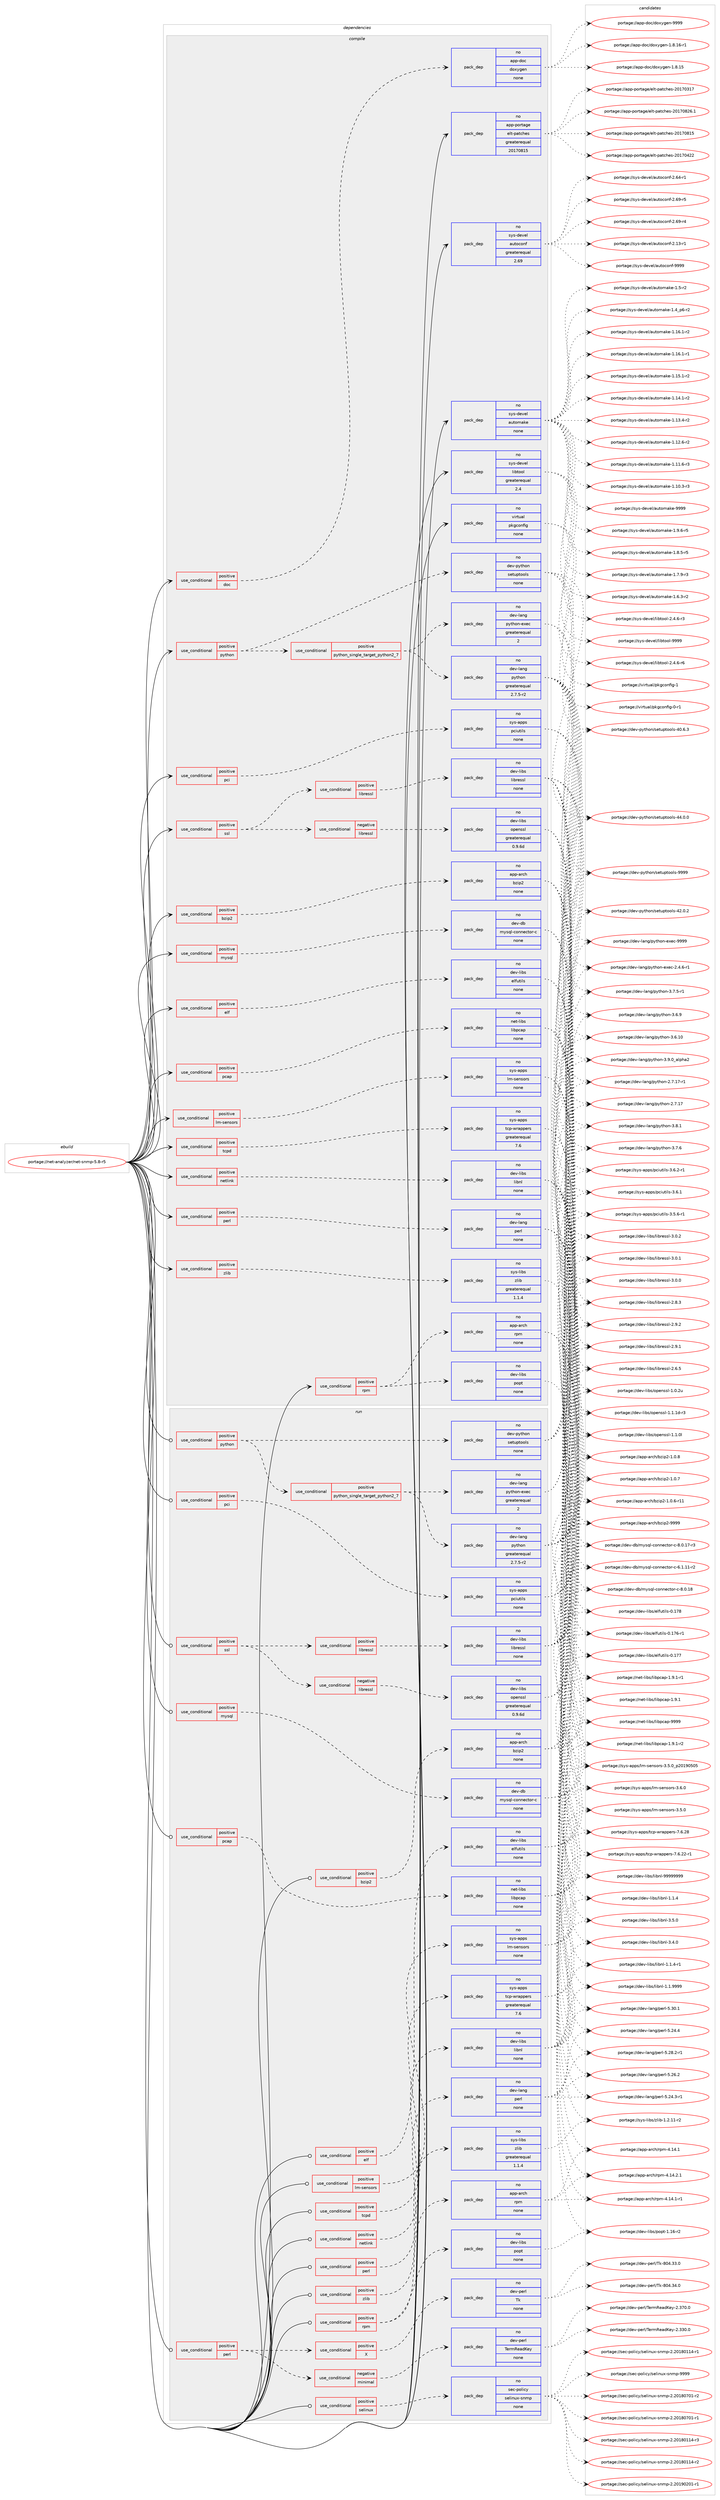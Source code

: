 digraph prolog {

# *************
# Graph options
# *************

newrank=true;
concentrate=true;
compound=true;
graph [rankdir=LR,fontname=Helvetica,fontsize=10,ranksep=1.5];#, ranksep=2.5, nodesep=0.2];
edge  [arrowhead=vee];
node  [fontname=Helvetica,fontsize=10];

# **********
# The ebuild
# **********

subgraph cluster_leftcol {
color=gray;
rank=same;
label=<<i>ebuild</i>>;
id [label="portage://net-analyzer/net-snmp-5.8-r5", color=red, width=4, href="../net-analyzer/net-snmp-5.8-r5.svg"];
}

# ****************
# The dependencies
# ****************

subgraph cluster_midcol {
color=gray;
label=<<i>dependencies</i>>;
subgraph cluster_compile {
fillcolor="#eeeeee";
style=filled;
label=<<i>compile</i>>;
subgraph cond36303 {
dependency167327 [label=<<TABLE BORDER="0" CELLBORDER="1" CELLSPACING="0" CELLPADDING="4"><TR><TD ROWSPAN="3" CELLPADDING="10">use_conditional</TD></TR><TR><TD>positive</TD></TR><TR><TD>bzip2</TD></TR></TABLE>>, shape=none, color=red];
subgraph pack128350 {
dependency167328 [label=<<TABLE BORDER="0" CELLBORDER="1" CELLSPACING="0" CELLPADDING="4" WIDTH="220"><TR><TD ROWSPAN="6" CELLPADDING="30">pack_dep</TD></TR><TR><TD WIDTH="110">no</TD></TR><TR><TD>app-arch</TD></TR><TR><TD>bzip2</TD></TR><TR><TD>none</TD></TR><TR><TD></TD></TR></TABLE>>, shape=none, color=blue];
}
dependency167327:e -> dependency167328:w [weight=20,style="dashed",arrowhead="vee"];
}
id:e -> dependency167327:w [weight=20,style="solid",arrowhead="vee"];
subgraph cond36304 {
dependency167329 [label=<<TABLE BORDER="0" CELLBORDER="1" CELLSPACING="0" CELLPADDING="4"><TR><TD ROWSPAN="3" CELLPADDING="10">use_conditional</TD></TR><TR><TD>positive</TD></TR><TR><TD>doc</TD></TR></TABLE>>, shape=none, color=red];
subgraph pack128351 {
dependency167330 [label=<<TABLE BORDER="0" CELLBORDER="1" CELLSPACING="0" CELLPADDING="4" WIDTH="220"><TR><TD ROWSPAN="6" CELLPADDING="30">pack_dep</TD></TR><TR><TD WIDTH="110">no</TD></TR><TR><TD>app-doc</TD></TR><TR><TD>doxygen</TD></TR><TR><TD>none</TD></TR><TR><TD></TD></TR></TABLE>>, shape=none, color=blue];
}
dependency167329:e -> dependency167330:w [weight=20,style="dashed",arrowhead="vee"];
}
id:e -> dependency167329:w [weight=20,style="solid",arrowhead="vee"];
subgraph cond36305 {
dependency167331 [label=<<TABLE BORDER="0" CELLBORDER="1" CELLSPACING="0" CELLPADDING="4"><TR><TD ROWSPAN="3" CELLPADDING="10">use_conditional</TD></TR><TR><TD>positive</TD></TR><TR><TD>elf</TD></TR></TABLE>>, shape=none, color=red];
subgraph pack128352 {
dependency167332 [label=<<TABLE BORDER="0" CELLBORDER="1" CELLSPACING="0" CELLPADDING="4" WIDTH="220"><TR><TD ROWSPAN="6" CELLPADDING="30">pack_dep</TD></TR><TR><TD WIDTH="110">no</TD></TR><TR><TD>dev-libs</TD></TR><TR><TD>elfutils</TD></TR><TR><TD>none</TD></TR><TR><TD></TD></TR></TABLE>>, shape=none, color=blue];
}
dependency167331:e -> dependency167332:w [weight=20,style="dashed",arrowhead="vee"];
}
id:e -> dependency167331:w [weight=20,style="solid",arrowhead="vee"];
subgraph cond36306 {
dependency167333 [label=<<TABLE BORDER="0" CELLBORDER="1" CELLSPACING="0" CELLPADDING="4"><TR><TD ROWSPAN="3" CELLPADDING="10">use_conditional</TD></TR><TR><TD>positive</TD></TR><TR><TD>lm-sensors</TD></TR></TABLE>>, shape=none, color=red];
subgraph pack128353 {
dependency167334 [label=<<TABLE BORDER="0" CELLBORDER="1" CELLSPACING="0" CELLPADDING="4" WIDTH="220"><TR><TD ROWSPAN="6" CELLPADDING="30">pack_dep</TD></TR><TR><TD WIDTH="110">no</TD></TR><TR><TD>sys-apps</TD></TR><TR><TD>lm-sensors</TD></TR><TR><TD>none</TD></TR><TR><TD></TD></TR></TABLE>>, shape=none, color=blue];
}
dependency167333:e -> dependency167334:w [weight=20,style="dashed",arrowhead="vee"];
}
id:e -> dependency167333:w [weight=20,style="solid",arrowhead="vee"];
subgraph cond36307 {
dependency167335 [label=<<TABLE BORDER="0" CELLBORDER="1" CELLSPACING="0" CELLPADDING="4"><TR><TD ROWSPAN="3" CELLPADDING="10">use_conditional</TD></TR><TR><TD>positive</TD></TR><TR><TD>mysql</TD></TR></TABLE>>, shape=none, color=red];
subgraph pack128354 {
dependency167336 [label=<<TABLE BORDER="0" CELLBORDER="1" CELLSPACING="0" CELLPADDING="4" WIDTH="220"><TR><TD ROWSPAN="6" CELLPADDING="30">pack_dep</TD></TR><TR><TD WIDTH="110">no</TD></TR><TR><TD>dev-db</TD></TR><TR><TD>mysql-connector-c</TD></TR><TR><TD>none</TD></TR><TR><TD></TD></TR></TABLE>>, shape=none, color=blue];
}
dependency167335:e -> dependency167336:w [weight=20,style="dashed",arrowhead="vee"];
}
id:e -> dependency167335:w [weight=20,style="solid",arrowhead="vee"];
subgraph cond36308 {
dependency167337 [label=<<TABLE BORDER="0" CELLBORDER="1" CELLSPACING="0" CELLPADDING="4"><TR><TD ROWSPAN="3" CELLPADDING="10">use_conditional</TD></TR><TR><TD>positive</TD></TR><TR><TD>netlink</TD></TR></TABLE>>, shape=none, color=red];
subgraph pack128355 {
dependency167338 [label=<<TABLE BORDER="0" CELLBORDER="1" CELLSPACING="0" CELLPADDING="4" WIDTH="220"><TR><TD ROWSPAN="6" CELLPADDING="30">pack_dep</TD></TR><TR><TD WIDTH="110">no</TD></TR><TR><TD>dev-libs</TD></TR><TR><TD>libnl</TD></TR><TR><TD>none</TD></TR><TR><TD></TD></TR></TABLE>>, shape=none, color=blue];
}
dependency167337:e -> dependency167338:w [weight=20,style="dashed",arrowhead="vee"];
}
id:e -> dependency167337:w [weight=20,style="solid",arrowhead="vee"];
subgraph cond36309 {
dependency167339 [label=<<TABLE BORDER="0" CELLBORDER="1" CELLSPACING="0" CELLPADDING="4"><TR><TD ROWSPAN="3" CELLPADDING="10">use_conditional</TD></TR><TR><TD>positive</TD></TR><TR><TD>pcap</TD></TR></TABLE>>, shape=none, color=red];
subgraph pack128356 {
dependency167340 [label=<<TABLE BORDER="0" CELLBORDER="1" CELLSPACING="0" CELLPADDING="4" WIDTH="220"><TR><TD ROWSPAN="6" CELLPADDING="30">pack_dep</TD></TR><TR><TD WIDTH="110">no</TD></TR><TR><TD>net-libs</TD></TR><TR><TD>libpcap</TD></TR><TR><TD>none</TD></TR><TR><TD></TD></TR></TABLE>>, shape=none, color=blue];
}
dependency167339:e -> dependency167340:w [weight=20,style="dashed",arrowhead="vee"];
}
id:e -> dependency167339:w [weight=20,style="solid",arrowhead="vee"];
subgraph cond36310 {
dependency167341 [label=<<TABLE BORDER="0" CELLBORDER="1" CELLSPACING="0" CELLPADDING="4"><TR><TD ROWSPAN="3" CELLPADDING="10">use_conditional</TD></TR><TR><TD>positive</TD></TR><TR><TD>pci</TD></TR></TABLE>>, shape=none, color=red];
subgraph pack128357 {
dependency167342 [label=<<TABLE BORDER="0" CELLBORDER="1" CELLSPACING="0" CELLPADDING="4" WIDTH="220"><TR><TD ROWSPAN="6" CELLPADDING="30">pack_dep</TD></TR><TR><TD WIDTH="110">no</TD></TR><TR><TD>sys-apps</TD></TR><TR><TD>pciutils</TD></TR><TR><TD>none</TD></TR><TR><TD></TD></TR></TABLE>>, shape=none, color=blue];
}
dependency167341:e -> dependency167342:w [weight=20,style="dashed",arrowhead="vee"];
}
id:e -> dependency167341:w [weight=20,style="solid",arrowhead="vee"];
subgraph cond36311 {
dependency167343 [label=<<TABLE BORDER="0" CELLBORDER="1" CELLSPACING="0" CELLPADDING="4"><TR><TD ROWSPAN="3" CELLPADDING="10">use_conditional</TD></TR><TR><TD>positive</TD></TR><TR><TD>perl</TD></TR></TABLE>>, shape=none, color=red];
subgraph pack128358 {
dependency167344 [label=<<TABLE BORDER="0" CELLBORDER="1" CELLSPACING="0" CELLPADDING="4" WIDTH="220"><TR><TD ROWSPAN="6" CELLPADDING="30">pack_dep</TD></TR><TR><TD WIDTH="110">no</TD></TR><TR><TD>dev-lang</TD></TR><TR><TD>perl</TD></TR><TR><TD>none</TD></TR><TR><TD></TD></TR></TABLE>>, shape=none, color=blue];
}
dependency167343:e -> dependency167344:w [weight=20,style="dashed",arrowhead="vee"];
}
id:e -> dependency167343:w [weight=20,style="solid",arrowhead="vee"];
subgraph cond36312 {
dependency167345 [label=<<TABLE BORDER="0" CELLBORDER="1" CELLSPACING="0" CELLPADDING="4"><TR><TD ROWSPAN="3" CELLPADDING="10">use_conditional</TD></TR><TR><TD>positive</TD></TR><TR><TD>python</TD></TR></TABLE>>, shape=none, color=red];
subgraph pack128359 {
dependency167346 [label=<<TABLE BORDER="0" CELLBORDER="1" CELLSPACING="0" CELLPADDING="4" WIDTH="220"><TR><TD ROWSPAN="6" CELLPADDING="30">pack_dep</TD></TR><TR><TD WIDTH="110">no</TD></TR><TR><TD>dev-python</TD></TR><TR><TD>setuptools</TD></TR><TR><TD>none</TD></TR><TR><TD></TD></TR></TABLE>>, shape=none, color=blue];
}
dependency167345:e -> dependency167346:w [weight=20,style="dashed",arrowhead="vee"];
subgraph cond36313 {
dependency167347 [label=<<TABLE BORDER="0" CELLBORDER="1" CELLSPACING="0" CELLPADDING="4"><TR><TD ROWSPAN="3" CELLPADDING="10">use_conditional</TD></TR><TR><TD>positive</TD></TR><TR><TD>python_single_target_python2_7</TD></TR></TABLE>>, shape=none, color=red];
subgraph pack128360 {
dependency167348 [label=<<TABLE BORDER="0" CELLBORDER="1" CELLSPACING="0" CELLPADDING="4" WIDTH="220"><TR><TD ROWSPAN="6" CELLPADDING="30">pack_dep</TD></TR><TR><TD WIDTH="110">no</TD></TR><TR><TD>dev-lang</TD></TR><TR><TD>python</TD></TR><TR><TD>greaterequal</TD></TR><TR><TD>2.7.5-r2</TD></TR></TABLE>>, shape=none, color=blue];
}
dependency167347:e -> dependency167348:w [weight=20,style="dashed",arrowhead="vee"];
subgraph pack128361 {
dependency167349 [label=<<TABLE BORDER="0" CELLBORDER="1" CELLSPACING="0" CELLPADDING="4" WIDTH="220"><TR><TD ROWSPAN="6" CELLPADDING="30">pack_dep</TD></TR><TR><TD WIDTH="110">no</TD></TR><TR><TD>dev-lang</TD></TR><TR><TD>python-exec</TD></TR><TR><TD>greaterequal</TD></TR><TR><TD>2</TD></TR></TABLE>>, shape=none, color=blue];
}
dependency167347:e -> dependency167349:w [weight=20,style="dashed",arrowhead="vee"];
}
dependency167345:e -> dependency167347:w [weight=20,style="dashed",arrowhead="vee"];
}
id:e -> dependency167345:w [weight=20,style="solid",arrowhead="vee"];
subgraph cond36314 {
dependency167350 [label=<<TABLE BORDER="0" CELLBORDER="1" CELLSPACING="0" CELLPADDING="4"><TR><TD ROWSPAN="3" CELLPADDING="10">use_conditional</TD></TR><TR><TD>positive</TD></TR><TR><TD>rpm</TD></TR></TABLE>>, shape=none, color=red];
subgraph pack128362 {
dependency167351 [label=<<TABLE BORDER="0" CELLBORDER="1" CELLSPACING="0" CELLPADDING="4" WIDTH="220"><TR><TD ROWSPAN="6" CELLPADDING="30">pack_dep</TD></TR><TR><TD WIDTH="110">no</TD></TR><TR><TD>app-arch</TD></TR><TR><TD>rpm</TD></TR><TR><TD>none</TD></TR><TR><TD></TD></TR></TABLE>>, shape=none, color=blue];
}
dependency167350:e -> dependency167351:w [weight=20,style="dashed",arrowhead="vee"];
subgraph pack128363 {
dependency167352 [label=<<TABLE BORDER="0" CELLBORDER="1" CELLSPACING="0" CELLPADDING="4" WIDTH="220"><TR><TD ROWSPAN="6" CELLPADDING="30">pack_dep</TD></TR><TR><TD WIDTH="110">no</TD></TR><TR><TD>dev-libs</TD></TR><TR><TD>popt</TD></TR><TR><TD>none</TD></TR><TR><TD></TD></TR></TABLE>>, shape=none, color=blue];
}
dependency167350:e -> dependency167352:w [weight=20,style="dashed",arrowhead="vee"];
}
id:e -> dependency167350:w [weight=20,style="solid",arrowhead="vee"];
subgraph cond36315 {
dependency167353 [label=<<TABLE BORDER="0" CELLBORDER="1" CELLSPACING="0" CELLPADDING="4"><TR><TD ROWSPAN="3" CELLPADDING="10">use_conditional</TD></TR><TR><TD>positive</TD></TR><TR><TD>ssl</TD></TR></TABLE>>, shape=none, color=red];
subgraph cond36316 {
dependency167354 [label=<<TABLE BORDER="0" CELLBORDER="1" CELLSPACING="0" CELLPADDING="4"><TR><TD ROWSPAN="3" CELLPADDING="10">use_conditional</TD></TR><TR><TD>negative</TD></TR><TR><TD>libressl</TD></TR></TABLE>>, shape=none, color=red];
subgraph pack128364 {
dependency167355 [label=<<TABLE BORDER="0" CELLBORDER="1" CELLSPACING="0" CELLPADDING="4" WIDTH="220"><TR><TD ROWSPAN="6" CELLPADDING="30">pack_dep</TD></TR><TR><TD WIDTH="110">no</TD></TR><TR><TD>dev-libs</TD></TR><TR><TD>openssl</TD></TR><TR><TD>greaterequal</TD></TR><TR><TD>0.9.6d</TD></TR></TABLE>>, shape=none, color=blue];
}
dependency167354:e -> dependency167355:w [weight=20,style="dashed",arrowhead="vee"];
}
dependency167353:e -> dependency167354:w [weight=20,style="dashed",arrowhead="vee"];
subgraph cond36317 {
dependency167356 [label=<<TABLE BORDER="0" CELLBORDER="1" CELLSPACING="0" CELLPADDING="4"><TR><TD ROWSPAN="3" CELLPADDING="10">use_conditional</TD></TR><TR><TD>positive</TD></TR><TR><TD>libressl</TD></TR></TABLE>>, shape=none, color=red];
subgraph pack128365 {
dependency167357 [label=<<TABLE BORDER="0" CELLBORDER="1" CELLSPACING="0" CELLPADDING="4" WIDTH="220"><TR><TD ROWSPAN="6" CELLPADDING="30">pack_dep</TD></TR><TR><TD WIDTH="110">no</TD></TR><TR><TD>dev-libs</TD></TR><TR><TD>libressl</TD></TR><TR><TD>none</TD></TR><TR><TD></TD></TR></TABLE>>, shape=none, color=blue];
}
dependency167356:e -> dependency167357:w [weight=20,style="dashed",arrowhead="vee"];
}
dependency167353:e -> dependency167356:w [weight=20,style="dashed",arrowhead="vee"];
}
id:e -> dependency167353:w [weight=20,style="solid",arrowhead="vee"];
subgraph cond36318 {
dependency167358 [label=<<TABLE BORDER="0" CELLBORDER="1" CELLSPACING="0" CELLPADDING="4"><TR><TD ROWSPAN="3" CELLPADDING="10">use_conditional</TD></TR><TR><TD>positive</TD></TR><TR><TD>tcpd</TD></TR></TABLE>>, shape=none, color=red];
subgraph pack128366 {
dependency167359 [label=<<TABLE BORDER="0" CELLBORDER="1" CELLSPACING="0" CELLPADDING="4" WIDTH="220"><TR><TD ROWSPAN="6" CELLPADDING="30">pack_dep</TD></TR><TR><TD WIDTH="110">no</TD></TR><TR><TD>sys-apps</TD></TR><TR><TD>tcp-wrappers</TD></TR><TR><TD>greaterequal</TD></TR><TR><TD>7.6</TD></TR></TABLE>>, shape=none, color=blue];
}
dependency167358:e -> dependency167359:w [weight=20,style="dashed",arrowhead="vee"];
}
id:e -> dependency167358:w [weight=20,style="solid",arrowhead="vee"];
subgraph cond36319 {
dependency167360 [label=<<TABLE BORDER="0" CELLBORDER="1" CELLSPACING="0" CELLPADDING="4"><TR><TD ROWSPAN="3" CELLPADDING="10">use_conditional</TD></TR><TR><TD>positive</TD></TR><TR><TD>zlib</TD></TR></TABLE>>, shape=none, color=red];
subgraph pack128367 {
dependency167361 [label=<<TABLE BORDER="0" CELLBORDER="1" CELLSPACING="0" CELLPADDING="4" WIDTH="220"><TR><TD ROWSPAN="6" CELLPADDING="30">pack_dep</TD></TR><TR><TD WIDTH="110">no</TD></TR><TR><TD>sys-libs</TD></TR><TR><TD>zlib</TD></TR><TR><TD>greaterequal</TD></TR><TR><TD>1.1.4</TD></TR></TABLE>>, shape=none, color=blue];
}
dependency167360:e -> dependency167361:w [weight=20,style="dashed",arrowhead="vee"];
}
id:e -> dependency167360:w [weight=20,style="solid",arrowhead="vee"];
subgraph pack128368 {
dependency167362 [label=<<TABLE BORDER="0" CELLBORDER="1" CELLSPACING="0" CELLPADDING="4" WIDTH="220"><TR><TD ROWSPAN="6" CELLPADDING="30">pack_dep</TD></TR><TR><TD WIDTH="110">no</TD></TR><TR><TD>app-portage</TD></TR><TR><TD>elt-patches</TD></TR><TR><TD>greaterequal</TD></TR><TR><TD>20170815</TD></TR></TABLE>>, shape=none, color=blue];
}
id:e -> dependency167362:w [weight=20,style="solid",arrowhead="vee"];
subgraph pack128369 {
dependency167363 [label=<<TABLE BORDER="0" CELLBORDER="1" CELLSPACING="0" CELLPADDING="4" WIDTH="220"><TR><TD ROWSPAN="6" CELLPADDING="30">pack_dep</TD></TR><TR><TD WIDTH="110">no</TD></TR><TR><TD>sys-devel</TD></TR><TR><TD>autoconf</TD></TR><TR><TD>greaterequal</TD></TR><TR><TD>2.69</TD></TR></TABLE>>, shape=none, color=blue];
}
id:e -> dependency167363:w [weight=20,style="solid",arrowhead="vee"];
subgraph pack128370 {
dependency167364 [label=<<TABLE BORDER="0" CELLBORDER="1" CELLSPACING="0" CELLPADDING="4" WIDTH="220"><TR><TD ROWSPAN="6" CELLPADDING="30">pack_dep</TD></TR><TR><TD WIDTH="110">no</TD></TR><TR><TD>sys-devel</TD></TR><TR><TD>automake</TD></TR><TR><TD>none</TD></TR><TR><TD></TD></TR></TABLE>>, shape=none, color=blue];
}
id:e -> dependency167364:w [weight=20,style="solid",arrowhead="vee"];
subgraph pack128371 {
dependency167365 [label=<<TABLE BORDER="0" CELLBORDER="1" CELLSPACING="0" CELLPADDING="4" WIDTH="220"><TR><TD ROWSPAN="6" CELLPADDING="30">pack_dep</TD></TR><TR><TD WIDTH="110">no</TD></TR><TR><TD>sys-devel</TD></TR><TR><TD>libtool</TD></TR><TR><TD>greaterequal</TD></TR><TR><TD>2.4</TD></TR></TABLE>>, shape=none, color=blue];
}
id:e -> dependency167365:w [weight=20,style="solid",arrowhead="vee"];
subgraph pack128372 {
dependency167366 [label=<<TABLE BORDER="0" CELLBORDER="1" CELLSPACING="0" CELLPADDING="4" WIDTH="220"><TR><TD ROWSPAN="6" CELLPADDING="30">pack_dep</TD></TR><TR><TD WIDTH="110">no</TD></TR><TR><TD>virtual</TD></TR><TR><TD>pkgconfig</TD></TR><TR><TD>none</TD></TR><TR><TD></TD></TR></TABLE>>, shape=none, color=blue];
}
id:e -> dependency167366:w [weight=20,style="solid",arrowhead="vee"];
}
subgraph cluster_compileandrun {
fillcolor="#eeeeee";
style=filled;
label=<<i>compile and run</i>>;
}
subgraph cluster_run {
fillcolor="#eeeeee";
style=filled;
label=<<i>run</i>>;
subgraph cond36320 {
dependency167367 [label=<<TABLE BORDER="0" CELLBORDER="1" CELLSPACING="0" CELLPADDING="4"><TR><TD ROWSPAN="3" CELLPADDING="10">use_conditional</TD></TR><TR><TD>positive</TD></TR><TR><TD>bzip2</TD></TR></TABLE>>, shape=none, color=red];
subgraph pack128373 {
dependency167368 [label=<<TABLE BORDER="0" CELLBORDER="1" CELLSPACING="0" CELLPADDING="4" WIDTH="220"><TR><TD ROWSPAN="6" CELLPADDING="30">pack_dep</TD></TR><TR><TD WIDTH="110">no</TD></TR><TR><TD>app-arch</TD></TR><TR><TD>bzip2</TD></TR><TR><TD>none</TD></TR><TR><TD></TD></TR></TABLE>>, shape=none, color=blue];
}
dependency167367:e -> dependency167368:w [weight=20,style="dashed",arrowhead="vee"];
}
id:e -> dependency167367:w [weight=20,style="solid",arrowhead="odot"];
subgraph cond36321 {
dependency167369 [label=<<TABLE BORDER="0" CELLBORDER="1" CELLSPACING="0" CELLPADDING="4"><TR><TD ROWSPAN="3" CELLPADDING="10">use_conditional</TD></TR><TR><TD>positive</TD></TR><TR><TD>elf</TD></TR></TABLE>>, shape=none, color=red];
subgraph pack128374 {
dependency167370 [label=<<TABLE BORDER="0" CELLBORDER="1" CELLSPACING="0" CELLPADDING="4" WIDTH="220"><TR><TD ROWSPAN="6" CELLPADDING="30">pack_dep</TD></TR><TR><TD WIDTH="110">no</TD></TR><TR><TD>dev-libs</TD></TR><TR><TD>elfutils</TD></TR><TR><TD>none</TD></TR><TR><TD></TD></TR></TABLE>>, shape=none, color=blue];
}
dependency167369:e -> dependency167370:w [weight=20,style="dashed",arrowhead="vee"];
}
id:e -> dependency167369:w [weight=20,style="solid",arrowhead="odot"];
subgraph cond36322 {
dependency167371 [label=<<TABLE BORDER="0" CELLBORDER="1" CELLSPACING="0" CELLPADDING="4"><TR><TD ROWSPAN="3" CELLPADDING="10">use_conditional</TD></TR><TR><TD>positive</TD></TR><TR><TD>lm-sensors</TD></TR></TABLE>>, shape=none, color=red];
subgraph pack128375 {
dependency167372 [label=<<TABLE BORDER="0" CELLBORDER="1" CELLSPACING="0" CELLPADDING="4" WIDTH="220"><TR><TD ROWSPAN="6" CELLPADDING="30">pack_dep</TD></TR><TR><TD WIDTH="110">no</TD></TR><TR><TD>sys-apps</TD></TR><TR><TD>lm-sensors</TD></TR><TR><TD>none</TD></TR><TR><TD></TD></TR></TABLE>>, shape=none, color=blue];
}
dependency167371:e -> dependency167372:w [weight=20,style="dashed",arrowhead="vee"];
}
id:e -> dependency167371:w [weight=20,style="solid",arrowhead="odot"];
subgraph cond36323 {
dependency167373 [label=<<TABLE BORDER="0" CELLBORDER="1" CELLSPACING="0" CELLPADDING="4"><TR><TD ROWSPAN="3" CELLPADDING="10">use_conditional</TD></TR><TR><TD>positive</TD></TR><TR><TD>mysql</TD></TR></TABLE>>, shape=none, color=red];
subgraph pack128376 {
dependency167374 [label=<<TABLE BORDER="0" CELLBORDER="1" CELLSPACING="0" CELLPADDING="4" WIDTH="220"><TR><TD ROWSPAN="6" CELLPADDING="30">pack_dep</TD></TR><TR><TD WIDTH="110">no</TD></TR><TR><TD>dev-db</TD></TR><TR><TD>mysql-connector-c</TD></TR><TR><TD>none</TD></TR><TR><TD></TD></TR></TABLE>>, shape=none, color=blue];
}
dependency167373:e -> dependency167374:w [weight=20,style="dashed",arrowhead="vee"];
}
id:e -> dependency167373:w [weight=20,style="solid",arrowhead="odot"];
subgraph cond36324 {
dependency167375 [label=<<TABLE BORDER="0" CELLBORDER="1" CELLSPACING="0" CELLPADDING="4"><TR><TD ROWSPAN="3" CELLPADDING="10">use_conditional</TD></TR><TR><TD>positive</TD></TR><TR><TD>netlink</TD></TR></TABLE>>, shape=none, color=red];
subgraph pack128377 {
dependency167376 [label=<<TABLE BORDER="0" CELLBORDER="1" CELLSPACING="0" CELLPADDING="4" WIDTH="220"><TR><TD ROWSPAN="6" CELLPADDING="30">pack_dep</TD></TR><TR><TD WIDTH="110">no</TD></TR><TR><TD>dev-libs</TD></TR><TR><TD>libnl</TD></TR><TR><TD>none</TD></TR><TR><TD></TD></TR></TABLE>>, shape=none, color=blue];
}
dependency167375:e -> dependency167376:w [weight=20,style="dashed",arrowhead="vee"];
}
id:e -> dependency167375:w [weight=20,style="solid",arrowhead="odot"];
subgraph cond36325 {
dependency167377 [label=<<TABLE BORDER="0" CELLBORDER="1" CELLSPACING="0" CELLPADDING="4"><TR><TD ROWSPAN="3" CELLPADDING="10">use_conditional</TD></TR><TR><TD>positive</TD></TR><TR><TD>pcap</TD></TR></TABLE>>, shape=none, color=red];
subgraph pack128378 {
dependency167378 [label=<<TABLE BORDER="0" CELLBORDER="1" CELLSPACING="0" CELLPADDING="4" WIDTH="220"><TR><TD ROWSPAN="6" CELLPADDING="30">pack_dep</TD></TR><TR><TD WIDTH="110">no</TD></TR><TR><TD>net-libs</TD></TR><TR><TD>libpcap</TD></TR><TR><TD>none</TD></TR><TR><TD></TD></TR></TABLE>>, shape=none, color=blue];
}
dependency167377:e -> dependency167378:w [weight=20,style="dashed",arrowhead="vee"];
}
id:e -> dependency167377:w [weight=20,style="solid",arrowhead="odot"];
subgraph cond36326 {
dependency167379 [label=<<TABLE BORDER="0" CELLBORDER="1" CELLSPACING="0" CELLPADDING="4"><TR><TD ROWSPAN="3" CELLPADDING="10">use_conditional</TD></TR><TR><TD>positive</TD></TR><TR><TD>pci</TD></TR></TABLE>>, shape=none, color=red];
subgraph pack128379 {
dependency167380 [label=<<TABLE BORDER="0" CELLBORDER="1" CELLSPACING="0" CELLPADDING="4" WIDTH="220"><TR><TD ROWSPAN="6" CELLPADDING="30">pack_dep</TD></TR><TR><TD WIDTH="110">no</TD></TR><TR><TD>sys-apps</TD></TR><TR><TD>pciutils</TD></TR><TR><TD>none</TD></TR><TR><TD></TD></TR></TABLE>>, shape=none, color=blue];
}
dependency167379:e -> dependency167380:w [weight=20,style="dashed",arrowhead="vee"];
}
id:e -> dependency167379:w [weight=20,style="solid",arrowhead="odot"];
subgraph cond36327 {
dependency167381 [label=<<TABLE BORDER="0" CELLBORDER="1" CELLSPACING="0" CELLPADDING="4"><TR><TD ROWSPAN="3" CELLPADDING="10">use_conditional</TD></TR><TR><TD>positive</TD></TR><TR><TD>perl</TD></TR></TABLE>>, shape=none, color=red];
subgraph cond36328 {
dependency167382 [label=<<TABLE BORDER="0" CELLBORDER="1" CELLSPACING="0" CELLPADDING="4"><TR><TD ROWSPAN="3" CELLPADDING="10">use_conditional</TD></TR><TR><TD>positive</TD></TR><TR><TD>X</TD></TR></TABLE>>, shape=none, color=red];
subgraph pack128380 {
dependency167383 [label=<<TABLE BORDER="0" CELLBORDER="1" CELLSPACING="0" CELLPADDING="4" WIDTH="220"><TR><TD ROWSPAN="6" CELLPADDING="30">pack_dep</TD></TR><TR><TD WIDTH="110">no</TD></TR><TR><TD>dev-perl</TD></TR><TR><TD>Tk</TD></TR><TR><TD>none</TD></TR><TR><TD></TD></TR></TABLE>>, shape=none, color=blue];
}
dependency167382:e -> dependency167383:w [weight=20,style="dashed",arrowhead="vee"];
}
dependency167381:e -> dependency167382:w [weight=20,style="dashed",arrowhead="vee"];
subgraph cond36329 {
dependency167384 [label=<<TABLE BORDER="0" CELLBORDER="1" CELLSPACING="0" CELLPADDING="4"><TR><TD ROWSPAN="3" CELLPADDING="10">use_conditional</TD></TR><TR><TD>negative</TD></TR><TR><TD>minimal</TD></TR></TABLE>>, shape=none, color=red];
subgraph pack128381 {
dependency167385 [label=<<TABLE BORDER="0" CELLBORDER="1" CELLSPACING="0" CELLPADDING="4" WIDTH="220"><TR><TD ROWSPAN="6" CELLPADDING="30">pack_dep</TD></TR><TR><TD WIDTH="110">no</TD></TR><TR><TD>dev-perl</TD></TR><TR><TD>TermReadKey</TD></TR><TR><TD>none</TD></TR><TR><TD></TD></TR></TABLE>>, shape=none, color=blue];
}
dependency167384:e -> dependency167385:w [weight=20,style="dashed",arrowhead="vee"];
}
dependency167381:e -> dependency167384:w [weight=20,style="dashed",arrowhead="vee"];
}
id:e -> dependency167381:w [weight=20,style="solid",arrowhead="odot"];
subgraph cond36330 {
dependency167386 [label=<<TABLE BORDER="0" CELLBORDER="1" CELLSPACING="0" CELLPADDING="4"><TR><TD ROWSPAN="3" CELLPADDING="10">use_conditional</TD></TR><TR><TD>positive</TD></TR><TR><TD>perl</TD></TR></TABLE>>, shape=none, color=red];
subgraph pack128382 {
dependency167387 [label=<<TABLE BORDER="0" CELLBORDER="1" CELLSPACING="0" CELLPADDING="4" WIDTH="220"><TR><TD ROWSPAN="6" CELLPADDING="30">pack_dep</TD></TR><TR><TD WIDTH="110">no</TD></TR><TR><TD>dev-lang</TD></TR><TR><TD>perl</TD></TR><TR><TD>none</TD></TR><TR><TD></TD></TR></TABLE>>, shape=none, color=blue];
}
dependency167386:e -> dependency167387:w [weight=20,style="dashed",arrowhead="vee"];
}
id:e -> dependency167386:w [weight=20,style="solid",arrowhead="odot"];
subgraph cond36331 {
dependency167388 [label=<<TABLE BORDER="0" CELLBORDER="1" CELLSPACING="0" CELLPADDING="4"><TR><TD ROWSPAN="3" CELLPADDING="10">use_conditional</TD></TR><TR><TD>positive</TD></TR><TR><TD>python</TD></TR></TABLE>>, shape=none, color=red];
subgraph pack128383 {
dependency167389 [label=<<TABLE BORDER="0" CELLBORDER="1" CELLSPACING="0" CELLPADDING="4" WIDTH="220"><TR><TD ROWSPAN="6" CELLPADDING="30">pack_dep</TD></TR><TR><TD WIDTH="110">no</TD></TR><TR><TD>dev-python</TD></TR><TR><TD>setuptools</TD></TR><TR><TD>none</TD></TR><TR><TD></TD></TR></TABLE>>, shape=none, color=blue];
}
dependency167388:e -> dependency167389:w [weight=20,style="dashed",arrowhead="vee"];
subgraph cond36332 {
dependency167390 [label=<<TABLE BORDER="0" CELLBORDER="1" CELLSPACING="0" CELLPADDING="4"><TR><TD ROWSPAN="3" CELLPADDING="10">use_conditional</TD></TR><TR><TD>positive</TD></TR><TR><TD>python_single_target_python2_7</TD></TR></TABLE>>, shape=none, color=red];
subgraph pack128384 {
dependency167391 [label=<<TABLE BORDER="0" CELLBORDER="1" CELLSPACING="0" CELLPADDING="4" WIDTH="220"><TR><TD ROWSPAN="6" CELLPADDING="30">pack_dep</TD></TR><TR><TD WIDTH="110">no</TD></TR><TR><TD>dev-lang</TD></TR><TR><TD>python</TD></TR><TR><TD>greaterequal</TD></TR><TR><TD>2.7.5-r2</TD></TR></TABLE>>, shape=none, color=blue];
}
dependency167390:e -> dependency167391:w [weight=20,style="dashed",arrowhead="vee"];
subgraph pack128385 {
dependency167392 [label=<<TABLE BORDER="0" CELLBORDER="1" CELLSPACING="0" CELLPADDING="4" WIDTH="220"><TR><TD ROWSPAN="6" CELLPADDING="30">pack_dep</TD></TR><TR><TD WIDTH="110">no</TD></TR><TR><TD>dev-lang</TD></TR><TR><TD>python-exec</TD></TR><TR><TD>greaterequal</TD></TR><TR><TD>2</TD></TR></TABLE>>, shape=none, color=blue];
}
dependency167390:e -> dependency167392:w [weight=20,style="dashed",arrowhead="vee"];
}
dependency167388:e -> dependency167390:w [weight=20,style="dashed",arrowhead="vee"];
}
id:e -> dependency167388:w [weight=20,style="solid",arrowhead="odot"];
subgraph cond36333 {
dependency167393 [label=<<TABLE BORDER="0" CELLBORDER="1" CELLSPACING="0" CELLPADDING="4"><TR><TD ROWSPAN="3" CELLPADDING="10">use_conditional</TD></TR><TR><TD>positive</TD></TR><TR><TD>rpm</TD></TR></TABLE>>, shape=none, color=red];
subgraph pack128386 {
dependency167394 [label=<<TABLE BORDER="0" CELLBORDER="1" CELLSPACING="0" CELLPADDING="4" WIDTH="220"><TR><TD ROWSPAN="6" CELLPADDING="30">pack_dep</TD></TR><TR><TD WIDTH="110">no</TD></TR><TR><TD>app-arch</TD></TR><TR><TD>rpm</TD></TR><TR><TD>none</TD></TR><TR><TD></TD></TR></TABLE>>, shape=none, color=blue];
}
dependency167393:e -> dependency167394:w [weight=20,style="dashed",arrowhead="vee"];
subgraph pack128387 {
dependency167395 [label=<<TABLE BORDER="0" CELLBORDER="1" CELLSPACING="0" CELLPADDING="4" WIDTH="220"><TR><TD ROWSPAN="6" CELLPADDING="30">pack_dep</TD></TR><TR><TD WIDTH="110">no</TD></TR><TR><TD>dev-libs</TD></TR><TR><TD>popt</TD></TR><TR><TD>none</TD></TR><TR><TD></TD></TR></TABLE>>, shape=none, color=blue];
}
dependency167393:e -> dependency167395:w [weight=20,style="dashed",arrowhead="vee"];
}
id:e -> dependency167393:w [weight=20,style="solid",arrowhead="odot"];
subgraph cond36334 {
dependency167396 [label=<<TABLE BORDER="0" CELLBORDER="1" CELLSPACING="0" CELLPADDING="4"><TR><TD ROWSPAN="3" CELLPADDING="10">use_conditional</TD></TR><TR><TD>positive</TD></TR><TR><TD>selinux</TD></TR></TABLE>>, shape=none, color=red];
subgraph pack128388 {
dependency167397 [label=<<TABLE BORDER="0" CELLBORDER="1" CELLSPACING="0" CELLPADDING="4" WIDTH="220"><TR><TD ROWSPAN="6" CELLPADDING="30">pack_dep</TD></TR><TR><TD WIDTH="110">no</TD></TR><TR><TD>sec-policy</TD></TR><TR><TD>selinux-snmp</TD></TR><TR><TD>none</TD></TR><TR><TD></TD></TR></TABLE>>, shape=none, color=blue];
}
dependency167396:e -> dependency167397:w [weight=20,style="dashed",arrowhead="vee"];
}
id:e -> dependency167396:w [weight=20,style="solid",arrowhead="odot"];
subgraph cond36335 {
dependency167398 [label=<<TABLE BORDER="0" CELLBORDER="1" CELLSPACING="0" CELLPADDING="4"><TR><TD ROWSPAN="3" CELLPADDING="10">use_conditional</TD></TR><TR><TD>positive</TD></TR><TR><TD>ssl</TD></TR></TABLE>>, shape=none, color=red];
subgraph cond36336 {
dependency167399 [label=<<TABLE BORDER="0" CELLBORDER="1" CELLSPACING="0" CELLPADDING="4"><TR><TD ROWSPAN="3" CELLPADDING="10">use_conditional</TD></TR><TR><TD>negative</TD></TR><TR><TD>libressl</TD></TR></TABLE>>, shape=none, color=red];
subgraph pack128389 {
dependency167400 [label=<<TABLE BORDER="0" CELLBORDER="1" CELLSPACING="0" CELLPADDING="4" WIDTH="220"><TR><TD ROWSPAN="6" CELLPADDING="30">pack_dep</TD></TR><TR><TD WIDTH="110">no</TD></TR><TR><TD>dev-libs</TD></TR><TR><TD>openssl</TD></TR><TR><TD>greaterequal</TD></TR><TR><TD>0.9.6d</TD></TR></TABLE>>, shape=none, color=blue];
}
dependency167399:e -> dependency167400:w [weight=20,style="dashed",arrowhead="vee"];
}
dependency167398:e -> dependency167399:w [weight=20,style="dashed",arrowhead="vee"];
subgraph cond36337 {
dependency167401 [label=<<TABLE BORDER="0" CELLBORDER="1" CELLSPACING="0" CELLPADDING="4"><TR><TD ROWSPAN="3" CELLPADDING="10">use_conditional</TD></TR><TR><TD>positive</TD></TR><TR><TD>libressl</TD></TR></TABLE>>, shape=none, color=red];
subgraph pack128390 {
dependency167402 [label=<<TABLE BORDER="0" CELLBORDER="1" CELLSPACING="0" CELLPADDING="4" WIDTH="220"><TR><TD ROWSPAN="6" CELLPADDING="30">pack_dep</TD></TR><TR><TD WIDTH="110">no</TD></TR><TR><TD>dev-libs</TD></TR><TR><TD>libressl</TD></TR><TR><TD>none</TD></TR><TR><TD></TD></TR></TABLE>>, shape=none, color=blue];
}
dependency167401:e -> dependency167402:w [weight=20,style="dashed",arrowhead="vee"];
}
dependency167398:e -> dependency167401:w [weight=20,style="dashed",arrowhead="vee"];
}
id:e -> dependency167398:w [weight=20,style="solid",arrowhead="odot"];
subgraph cond36338 {
dependency167403 [label=<<TABLE BORDER="0" CELLBORDER="1" CELLSPACING="0" CELLPADDING="4"><TR><TD ROWSPAN="3" CELLPADDING="10">use_conditional</TD></TR><TR><TD>positive</TD></TR><TR><TD>tcpd</TD></TR></TABLE>>, shape=none, color=red];
subgraph pack128391 {
dependency167404 [label=<<TABLE BORDER="0" CELLBORDER="1" CELLSPACING="0" CELLPADDING="4" WIDTH="220"><TR><TD ROWSPAN="6" CELLPADDING="30">pack_dep</TD></TR><TR><TD WIDTH="110">no</TD></TR><TR><TD>sys-apps</TD></TR><TR><TD>tcp-wrappers</TD></TR><TR><TD>greaterequal</TD></TR><TR><TD>7.6</TD></TR></TABLE>>, shape=none, color=blue];
}
dependency167403:e -> dependency167404:w [weight=20,style="dashed",arrowhead="vee"];
}
id:e -> dependency167403:w [weight=20,style="solid",arrowhead="odot"];
subgraph cond36339 {
dependency167405 [label=<<TABLE BORDER="0" CELLBORDER="1" CELLSPACING="0" CELLPADDING="4"><TR><TD ROWSPAN="3" CELLPADDING="10">use_conditional</TD></TR><TR><TD>positive</TD></TR><TR><TD>zlib</TD></TR></TABLE>>, shape=none, color=red];
subgraph pack128392 {
dependency167406 [label=<<TABLE BORDER="0" CELLBORDER="1" CELLSPACING="0" CELLPADDING="4" WIDTH="220"><TR><TD ROWSPAN="6" CELLPADDING="30">pack_dep</TD></TR><TR><TD WIDTH="110">no</TD></TR><TR><TD>sys-libs</TD></TR><TR><TD>zlib</TD></TR><TR><TD>greaterequal</TD></TR><TR><TD>1.1.4</TD></TR></TABLE>>, shape=none, color=blue];
}
dependency167405:e -> dependency167406:w [weight=20,style="dashed",arrowhead="vee"];
}
id:e -> dependency167405:w [weight=20,style="solid",arrowhead="odot"];
}
}

# **************
# The candidates
# **************

subgraph cluster_choices {
rank=same;
color=gray;
label=<<i>candidates</i>>;

subgraph choice128350 {
color=black;
nodesep=1;
choice971121124597114991044798122105112504557575757 [label="portage://app-arch/bzip2-9999", color=red, width=4,href="../app-arch/bzip2-9999.svg"];
choice97112112459711499104479812210511250454946484656 [label="portage://app-arch/bzip2-1.0.8", color=red, width=4,href="../app-arch/bzip2-1.0.8.svg"];
choice97112112459711499104479812210511250454946484655 [label="portage://app-arch/bzip2-1.0.7", color=red, width=4,href="../app-arch/bzip2-1.0.7.svg"];
choice97112112459711499104479812210511250454946484654451144949 [label="portage://app-arch/bzip2-1.0.6-r11", color=red, width=4,href="../app-arch/bzip2-1.0.6-r11.svg"];
dependency167328:e -> choice971121124597114991044798122105112504557575757:w [style=dotted,weight="100"];
dependency167328:e -> choice97112112459711499104479812210511250454946484656:w [style=dotted,weight="100"];
dependency167328:e -> choice97112112459711499104479812210511250454946484655:w [style=dotted,weight="100"];
dependency167328:e -> choice97112112459711499104479812210511250454946484654451144949:w [style=dotted,weight="100"];
}
subgraph choice128351 {
color=black;
nodesep=1;
choice971121124510011199471001111201211031011104557575757 [label="portage://app-doc/doxygen-9999", color=red, width=4,href="../app-doc/doxygen-9999.svg"];
choice97112112451001119947100111120121103101110454946564649544511449 [label="portage://app-doc/doxygen-1.8.16-r1", color=red, width=4,href="../app-doc/doxygen-1.8.16-r1.svg"];
choice9711211245100111994710011112012110310111045494656464953 [label="portage://app-doc/doxygen-1.8.15", color=red, width=4,href="../app-doc/doxygen-1.8.15.svg"];
dependency167330:e -> choice971121124510011199471001111201211031011104557575757:w [style=dotted,weight="100"];
dependency167330:e -> choice97112112451001119947100111120121103101110454946564649544511449:w [style=dotted,weight="100"];
dependency167330:e -> choice9711211245100111994710011112012110310111045494656464953:w [style=dotted,weight="100"];
}
subgraph choice128352 {
color=black;
nodesep=1;
choice100101118451081059811547101108102117116105108115454846495556 [label="portage://dev-libs/elfutils-0.178", color=red, width=4,href="../dev-libs/elfutils-0.178.svg"];
choice100101118451081059811547101108102117116105108115454846495555 [label="portage://dev-libs/elfutils-0.177", color=red, width=4,href="../dev-libs/elfutils-0.177.svg"];
choice1001011184510810598115471011081021171161051081154548464955544511449 [label="portage://dev-libs/elfutils-0.176-r1", color=red, width=4,href="../dev-libs/elfutils-0.176-r1.svg"];
dependency167332:e -> choice100101118451081059811547101108102117116105108115454846495556:w [style=dotted,weight="100"];
dependency167332:e -> choice100101118451081059811547101108102117116105108115454846495555:w [style=dotted,weight="100"];
dependency167332:e -> choice1001011184510810598115471011081021171161051081154548464955544511449:w [style=dotted,weight="100"];
}
subgraph choice128353 {
color=black;
nodesep=1;
choice11512111545971121121154710810945115101110115111114115455146544648 [label="portage://sys-apps/lm-sensors-3.6.0", color=red, width=4,href="../sys-apps/lm-sensors-3.6.0.svg"];
choice11512111545971121121154710810945115101110115111114115455146534648951125048495748534853 [label="portage://sys-apps/lm-sensors-3.5.0_p20190505", color=red, width=4,href="../sys-apps/lm-sensors-3.5.0_p20190505.svg"];
choice11512111545971121121154710810945115101110115111114115455146534648 [label="portage://sys-apps/lm-sensors-3.5.0", color=red, width=4,href="../sys-apps/lm-sensors-3.5.0.svg"];
dependency167334:e -> choice11512111545971121121154710810945115101110115111114115455146544648:w [style=dotted,weight="100"];
dependency167334:e -> choice11512111545971121121154710810945115101110115111114115455146534648951125048495748534853:w [style=dotted,weight="100"];
dependency167334:e -> choice11512111545971121121154710810945115101110115111114115455146534648:w [style=dotted,weight="100"];
}
subgraph choice128354 {
color=black;
nodesep=1;
choice100101118451009847109121115113108459911111011010199116111114459945564648464956 [label="portage://dev-db/mysql-connector-c-8.0.18", color=red, width=4,href="../dev-db/mysql-connector-c-8.0.18.svg"];
choice1001011184510098471091211151131084599111110110101991161111144599455646484649554511451 [label="portage://dev-db/mysql-connector-c-8.0.17-r3", color=red, width=4,href="../dev-db/mysql-connector-c-8.0.17-r3.svg"];
choice1001011184510098471091211151131084599111110110101991161111144599455446494649494511450 [label="portage://dev-db/mysql-connector-c-6.1.11-r2", color=red, width=4,href="../dev-db/mysql-connector-c-6.1.11-r2.svg"];
dependency167336:e -> choice100101118451009847109121115113108459911111011010199116111114459945564648464956:w [style=dotted,weight="100"];
dependency167336:e -> choice1001011184510098471091211151131084599111110110101991161111144599455646484649554511451:w [style=dotted,weight="100"];
dependency167336:e -> choice1001011184510098471091211151131084599111110110101991161111144599455446494649494511450:w [style=dotted,weight="100"];
}
subgraph choice128355 {
color=black;
nodesep=1;
choice10010111845108105981154710810598110108455757575757575757 [label="portage://dev-libs/libnl-99999999", color=red, width=4,href="../dev-libs/libnl-99999999.svg"];
choice10010111845108105981154710810598110108455146534648 [label="portage://dev-libs/libnl-3.5.0", color=red, width=4,href="../dev-libs/libnl-3.5.0.svg"];
choice10010111845108105981154710810598110108455146524648 [label="portage://dev-libs/libnl-3.4.0", color=red, width=4,href="../dev-libs/libnl-3.4.0.svg"];
choice10010111845108105981154710810598110108454946494657575757 [label="portage://dev-libs/libnl-1.1.9999", color=red, width=4,href="../dev-libs/libnl-1.1.9999.svg"];
choice100101118451081059811547108105981101084549464946524511449 [label="portage://dev-libs/libnl-1.1.4-r1", color=red, width=4,href="../dev-libs/libnl-1.1.4-r1.svg"];
choice10010111845108105981154710810598110108454946494652 [label="portage://dev-libs/libnl-1.1.4", color=red, width=4,href="../dev-libs/libnl-1.1.4.svg"];
dependency167338:e -> choice10010111845108105981154710810598110108455757575757575757:w [style=dotted,weight="100"];
dependency167338:e -> choice10010111845108105981154710810598110108455146534648:w [style=dotted,weight="100"];
dependency167338:e -> choice10010111845108105981154710810598110108455146524648:w [style=dotted,weight="100"];
dependency167338:e -> choice10010111845108105981154710810598110108454946494657575757:w [style=dotted,weight="100"];
dependency167338:e -> choice100101118451081059811547108105981101084549464946524511449:w [style=dotted,weight="100"];
dependency167338:e -> choice10010111845108105981154710810598110108454946494652:w [style=dotted,weight="100"];
}
subgraph choice128356 {
color=black;
nodesep=1;
choice1101011164510810598115471081059811299971124557575757 [label="portage://net-libs/libpcap-9999", color=red, width=4,href="../net-libs/libpcap-9999.svg"];
choice1101011164510810598115471081059811299971124549465746494511450 [label="portage://net-libs/libpcap-1.9.1-r2", color=red, width=4,href="../net-libs/libpcap-1.9.1-r2.svg"];
choice1101011164510810598115471081059811299971124549465746494511449 [label="portage://net-libs/libpcap-1.9.1-r1", color=red, width=4,href="../net-libs/libpcap-1.9.1-r1.svg"];
choice110101116451081059811547108105981129997112454946574649 [label="portage://net-libs/libpcap-1.9.1", color=red, width=4,href="../net-libs/libpcap-1.9.1.svg"];
dependency167340:e -> choice1101011164510810598115471081059811299971124557575757:w [style=dotted,weight="100"];
dependency167340:e -> choice1101011164510810598115471081059811299971124549465746494511450:w [style=dotted,weight="100"];
dependency167340:e -> choice1101011164510810598115471081059811299971124549465746494511449:w [style=dotted,weight="100"];
dependency167340:e -> choice110101116451081059811547108105981129997112454946574649:w [style=dotted,weight="100"];
}
subgraph choice128357 {
color=black;
nodesep=1;
choice115121115459711211211547112991051171161051081154551465446504511449 [label="portage://sys-apps/pciutils-3.6.2-r1", color=red, width=4,href="../sys-apps/pciutils-3.6.2-r1.svg"];
choice11512111545971121121154711299105117116105108115455146544649 [label="portage://sys-apps/pciutils-3.6.1", color=red, width=4,href="../sys-apps/pciutils-3.6.1.svg"];
choice115121115459711211211547112991051171161051081154551465346544511449 [label="portage://sys-apps/pciutils-3.5.6-r1", color=red, width=4,href="../sys-apps/pciutils-3.5.6-r1.svg"];
dependency167342:e -> choice115121115459711211211547112991051171161051081154551465446504511449:w [style=dotted,weight="100"];
dependency167342:e -> choice11512111545971121121154711299105117116105108115455146544649:w [style=dotted,weight="100"];
dependency167342:e -> choice115121115459711211211547112991051171161051081154551465346544511449:w [style=dotted,weight="100"];
}
subgraph choice128358 {
color=black;
nodesep=1;
choice10010111845108971101034711210111410845534651484649 [label="portage://dev-lang/perl-5.30.1", color=red, width=4,href="../dev-lang/perl-5.30.1.svg"];
choice100101118451089711010347112101114108455346505646504511449 [label="portage://dev-lang/perl-5.28.2-r1", color=red, width=4,href="../dev-lang/perl-5.28.2-r1.svg"];
choice10010111845108971101034711210111410845534650544650 [label="portage://dev-lang/perl-5.26.2", color=red, width=4,href="../dev-lang/perl-5.26.2.svg"];
choice10010111845108971101034711210111410845534650524652 [label="portage://dev-lang/perl-5.24.4", color=red, width=4,href="../dev-lang/perl-5.24.4.svg"];
choice100101118451089711010347112101114108455346505246514511449 [label="portage://dev-lang/perl-5.24.3-r1", color=red, width=4,href="../dev-lang/perl-5.24.3-r1.svg"];
dependency167344:e -> choice10010111845108971101034711210111410845534651484649:w [style=dotted,weight="100"];
dependency167344:e -> choice100101118451089711010347112101114108455346505646504511449:w [style=dotted,weight="100"];
dependency167344:e -> choice10010111845108971101034711210111410845534650544650:w [style=dotted,weight="100"];
dependency167344:e -> choice10010111845108971101034711210111410845534650524652:w [style=dotted,weight="100"];
dependency167344:e -> choice100101118451089711010347112101114108455346505246514511449:w [style=dotted,weight="100"];
}
subgraph choice128359 {
color=black;
nodesep=1;
choice10010111845112121116104111110471151011161171121161111111081154557575757 [label="portage://dev-python/setuptools-9999", color=red, width=4,href="../dev-python/setuptools-9999.svg"];
choice100101118451121211161041111104711510111611711211611111110811545525246484648 [label="portage://dev-python/setuptools-44.0.0", color=red, width=4,href="../dev-python/setuptools-44.0.0.svg"];
choice100101118451121211161041111104711510111611711211611111110811545525046484650 [label="portage://dev-python/setuptools-42.0.2", color=red, width=4,href="../dev-python/setuptools-42.0.2.svg"];
choice100101118451121211161041111104711510111611711211611111110811545524846544651 [label="portage://dev-python/setuptools-40.6.3", color=red, width=4,href="../dev-python/setuptools-40.6.3.svg"];
dependency167346:e -> choice10010111845112121116104111110471151011161171121161111111081154557575757:w [style=dotted,weight="100"];
dependency167346:e -> choice100101118451121211161041111104711510111611711211611111110811545525246484648:w [style=dotted,weight="100"];
dependency167346:e -> choice100101118451121211161041111104711510111611711211611111110811545525046484650:w [style=dotted,weight="100"];
dependency167346:e -> choice100101118451121211161041111104711510111611711211611111110811545524846544651:w [style=dotted,weight="100"];
}
subgraph choice128360 {
color=black;
nodesep=1;
choice10010111845108971101034711212111610411111045514657464895971081121049750 [label="portage://dev-lang/python-3.9.0_alpha2", color=red, width=4,href="../dev-lang/python-3.9.0_alpha2.svg"];
choice100101118451089711010347112121116104111110455146564649 [label="portage://dev-lang/python-3.8.1", color=red, width=4,href="../dev-lang/python-3.8.1.svg"];
choice100101118451089711010347112121116104111110455146554654 [label="portage://dev-lang/python-3.7.6", color=red, width=4,href="../dev-lang/python-3.7.6.svg"];
choice1001011184510897110103471121211161041111104551465546534511449 [label="portage://dev-lang/python-3.7.5-r1", color=red, width=4,href="../dev-lang/python-3.7.5-r1.svg"];
choice100101118451089711010347112121116104111110455146544657 [label="portage://dev-lang/python-3.6.9", color=red, width=4,href="../dev-lang/python-3.6.9.svg"];
choice10010111845108971101034711212111610411111045514654464948 [label="portage://dev-lang/python-3.6.10", color=red, width=4,href="../dev-lang/python-3.6.10.svg"];
choice100101118451089711010347112121116104111110455046554649554511449 [label="portage://dev-lang/python-2.7.17-r1", color=red, width=4,href="../dev-lang/python-2.7.17-r1.svg"];
choice10010111845108971101034711212111610411111045504655464955 [label="portage://dev-lang/python-2.7.17", color=red, width=4,href="../dev-lang/python-2.7.17.svg"];
dependency167348:e -> choice10010111845108971101034711212111610411111045514657464895971081121049750:w [style=dotted,weight="100"];
dependency167348:e -> choice100101118451089711010347112121116104111110455146564649:w [style=dotted,weight="100"];
dependency167348:e -> choice100101118451089711010347112121116104111110455146554654:w [style=dotted,weight="100"];
dependency167348:e -> choice1001011184510897110103471121211161041111104551465546534511449:w [style=dotted,weight="100"];
dependency167348:e -> choice100101118451089711010347112121116104111110455146544657:w [style=dotted,weight="100"];
dependency167348:e -> choice10010111845108971101034711212111610411111045514654464948:w [style=dotted,weight="100"];
dependency167348:e -> choice100101118451089711010347112121116104111110455046554649554511449:w [style=dotted,weight="100"];
dependency167348:e -> choice10010111845108971101034711212111610411111045504655464955:w [style=dotted,weight="100"];
}
subgraph choice128361 {
color=black;
nodesep=1;
choice10010111845108971101034711212111610411111045101120101994557575757 [label="portage://dev-lang/python-exec-9999", color=red, width=4,href="../dev-lang/python-exec-9999.svg"];
choice10010111845108971101034711212111610411111045101120101994550465246544511449 [label="portage://dev-lang/python-exec-2.4.6-r1", color=red, width=4,href="../dev-lang/python-exec-2.4.6-r1.svg"];
dependency167349:e -> choice10010111845108971101034711212111610411111045101120101994557575757:w [style=dotted,weight="100"];
dependency167349:e -> choice10010111845108971101034711212111610411111045101120101994550465246544511449:w [style=dotted,weight="100"];
}
subgraph choice128362 {
color=black;
nodesep=1;
choice9711211245971149910447114112109455246495246504649 [label="portage://app-arch/rpm-4.14.2.1", color=red, width=4,href="../app-arch/rpm-4.14.2.1.svg"];
choice9711211245971149910447114112109455246495246494511449 [label="portage://app-arch/rpm-4.14.1-r1", color=red, width=4,href="../app-arch/rpm-4.14.1-r1.svg"];
choice971121124597114991044711411210945524649524649 [label="portage://app-arch/rpm-4.14.1", color=red, width=4,href="../app-arch/rpm-4.14.1.svg"];
dependency167351:e -> choice9711211245971149910447114112109455246495246504649:w [style=dotted,weight="100"];
dependency167351:e -> choice9711211245971149910447114112109455246495246494511449:w [style=dotted,weight="100"];
dependency167351:e -> choice971121124597114991044711411210945524649524649:w [style=dotted,weight="100"];
}
subgraph choice128363 {
color=black;
nodesep=1;
choice10010111845108105981154711211111211645494649544511450 [label="portage://dev-libs/popt-1.16-r2", color=red, width=4,href="../dev-libs/popt-1.16-r2.svg"];
dependency167352:e -> choice10010111845108105981154711211111211645494649544511450:w [style=dotted,weight="100"];
}
subgraph choice128364 {
color=black;
nodesep=1;
choice1001011184510810598115471111121011101151151084549464946491004511451 [label="portage://dev-libs/openssl-1.1.1d-r3", color=red, width=4,href="../dev-libs/openssl-1.1.1d-r3.svg"];
choice100101118451081059811547111112101110115115108454946494648108 [label="portage://dev-libs/openssl-1.1.0l", color=red, width=4,href="../dev-libs/openssl-1.1.0l.svg"];
choice100101118451081059811547111112101110115115108454946484650117 [label="portage://dev-libs/openssl-1.0.2u", color=red, width=4,href="../dev-libs/openssl-1.0.2u.svg"];
dependency167355:e -> choice1001011184510810598115471111121011101151151084549464946491004511451:w [style=dotted,weight="100"];
dependency167355:e -> choice100101118451081059811547111112101110115115108454946494648108:w [style=dotted,weight="100"];
dependency167355:e -> choice100101118451081059811547111112101110115115108454946484650117:w [style=dotted,weight="100"];
}
subgraph choice128365 {
color=black;
nodesep=1;
choice10010111845108105981154710810598114101115115108455146484650 [label="portage://dev-libs/libressl-3.0.2", color=red, width=4,href="../dev-libs/libressl-3.0.2.svg"];
choice10010111845108105981154710810598114101115115108455146484649 [label="portage://dev-libs/libressl-3.0.1", color=red, width=4,href="../dev-libs/libressl-3.0.1.svg"];
choice10010111845108105981154710810598114101115115108455146484648 [label="portage://dev-libs/libressl-3.0.0", color=red, width=4,href="../dev-libs/libressl-3.0.0.svg"];
choice10010111845108105981154710810598114101115115108455046574650 [label="portage://dev-libs/libressl-2.9.2", color=red, width=4,href="../dev-libs/libressl-2.9.2.svg"];
choice10010111845108105981154710810598114101115115108455046574649 [label="portage://dev-libs/libressl-2.9.1", color=red, width=4,href="../dev-libs/libressl-2.9.1.svg"];
choice10010111845108105981154710810598114101115115108455046564651 [label="portage://dev-libs/libressl-2.8.3", color=red, width=4,href="../dev-libs/libressl-2.8.3.svg"];
choice10010111845108105981154710810598114101115115108455046544653 [label="portage://dev-libs/libressl-2.6.5", color=red, width=4,href="../dev-libs/libressl-2.6.5.svg"];
dependency167357:e -> choice10010111845108105981154710810598114101115115108455146484650:w [style=dotted,weight="100"];
dependency167357:e -> choice10010111845108105981154710810598114101115115108455146484649:w [style=dotted,weight="100"];
dependency167357:e -> choice10010111845108105981154710810598114101115115108455146484648:w [style=dotted,weight="100"];
dependency167357:e -> choice10010111845108105981154710810598114101115115108455046574650:w [style=dotted,weight="100"];
dependency167357:e -> choice10010111845108105981154710810598114101115115108455046574649:w [style=dotted,weight="100"];
dependency167357:e -> choice10010111845108105981154710810598114101115115108455046564651:w [style=dotted,weight="100"];
dependency167357:e -> choice10010111845108105981154710810598114101115115108455046544653:w [style=dotted,weight="100"];
}
subgraph choice128366 {
color=black;
nodesep=1;
choice11512111545971121121154711699112451191149711211210111411545554654465056 [label="portage://sys-apps/tcp-wrappers-7.6.28", color=red, width=4,href="../sys-apps/tcp-wrappers-7.6.28.svg"];
choice115121115459711211211547116991124511911497112112101114115455546544650504511449 [label="portage://sys-apps/tcp-wrappers-7.6.22-r1", color=red, width=4,href="../sys-apps/tcp-wrappers-7.6.22-r1.svg"];
dependency167359:e -> choice11512111545971121121154711699112451191149711211210111411545554654465056:w [style=dotted,weight="100"];
dependency167359:e -> choice115121115459711211211547116991124511911497112112101114115455546544650504511449:w [style=dotted,weight="100"];
}
subgraph choice128367 {
color=black;
nodesep=1;
choice11512111545108105981154712210810598454946504649494511450 [label="portage://sys-libs/zlib-1.2.11-r2", color=red, width=4,href="../sys-libs/zlib-1.2.11-r2.svg"];
dependency167361:e -> choice11512111545108105981154712210810598454946504649494511450:w [style=dotted,weight="100"];
}
subgraph choice128368 {
color=black;
nodesep=1;
choice971121124511211111411697103101471011081164511297116991041011154550484955485650544649 [label="portage://app-portage/elt-patches-20170826.1", color=red, width=4,href="../app-portage/elt-patches-20170826.1.svg"];
choice97112112451121111141169710310147101108116451129711699104101115455048495548564953 [label="portage://app-portage/elt-patches-20170815", color=red, width=4,href="../app-portage/elt-patches-20170815.svg"];
choice97112112451121111141169710310147101108116451129711699104101115455048495548525050 [label="portage://app-portage/elt-patches-20170422", color=red, width=4,href="../app-portage/elt-patches-20170422.svg"];
choice97112112451121111141169710310147101108116451129711699104101115455048495548514955 [label="portage://app-portage/elt-patches-20170317", color=red, width=4,href="../app-portage/elt-patches-20170317.svg"];
dependency167362:e -> choice971121124511211111411697103101471011081164511297116991041011154550484955485650544649:w [style=dotted,weight="100"];
dependency167362:e -> choice97112112451121111141169710310147101108116451129711699104101115455048495548564953:w [style=dotted,weight="100"];
dependency167362:e -> choice97112112451121111141169710310147101108116451129711699104101115455048495548525050:w [style=dotted,weight="100"];
dependency167362:e -> choice97112112451121111141169710310147101108116451129711699104101115455048495548514955:w [style=dotted,weight="100"];
}
subgraph choice128369 {
color=black;
nodesep=1;
choice115121115451001011181011084797117116111991111101024557575757 [label="portage://sys-devel/autoconf-9999", color=red, width=4,href="../sys-devel/autoconf-9999.svg"];
choice1151211154510010111810110847971171161119911111010245504654574511453 [label="portage://sys-devel/autoconf-2.69-r5", color=red, width=4,href="../sys-devel/autoconf-2.69-r5.svg"];
choice1151211154510010111810110847971171161119911111010245504654574511452 [label="portage://sys-devel/autoconf-2.69-r4", color=red, width=4,href="../sys-devel/autoconf-2.69-r4.svg"];
choice1151211154510010111810110847971171161119911111010245504654524511449 [label="portage://sys-devel/autoconf-2.64-r1", color=red, width=4,href="../sys-devel/autoconf-2.64-r1.svg"];
choice1151211154510010111810110847971171161119911111010245504649514511449 [label="portage://sys-devel/autoconf-2.13-r1", color=red, width=4,href="../sys-devel/autoconf-2.13-r1.svg"];
dependency167363:e -> choice115121115451001011181011084797117116111991111101024557575757:w [style=dotted,weight="100"];
dependency167363:e -> choice1151211154510010111810110847971171161119911111010245504654574511453:w [style=dotted,weight="100"];
dependency167363:e -> choice1151211154510010111810110847971171161119911111010245504654574511452:w [style=dotted,weight="100"];
dependency167363:e -> choice1151211154510010111810110847971171161119911111010245504654524511449:w [style=dotted,weight="100"];
dependency167363:e -> choice1151211154510010111810110847971171161119911111010245504649514511449:w [style=dotted,weight="100"];
}
subgraph choice128370 {
color=black;
nodesep=1;
choice115121115451001011181011084797117116111109971071014557575757 [label="portage://sys-devel/automake-9999", color=red, width=4,href="../sys-devel/automake-9999.svg"];
choice115121115451001011181011084797117116111109971071014549465746544511453 [label="portage://sys-devel/automake-1.9.6-r5", color=red, width=4,href="../sys-devel/automake-1.9.6-r5.svg"];
choice115121115451001011181011084797117116111109971071014549465646534511453 [label="portage://sys-devel/automake-1.8.5-r5", color=red, width=4,href="../sys-devel/automake-1.8.5-r5.svg"];
choice115121115451001011181011084797117116111109971071014549465546574511451 [label="portage://sys-devel/automake-1.7.9-r3", color=red, width=4,href="../sys-devel/automake-1.7.9-r3.svg"];
choice115121115451001011181011084797117116111109971071014549465446514511450 [label="portage://sys-devel/automake-1.6.3-r2", color=red, width=4,href="../sys-devel/automake-1.6.3-r2.svg"];
choice11512111545100101118101108479711711611110997107101454946534511450 [label="portage://sys-devel/automake-1.5-r2", color=red, width=4,href="../sys-devel/automake-1.5-r2.svg"];
choice115121115451001011181011084797117116111109971071014549465295112544511450 [label="portage://sys-devel/automake-1.4_p6-r2", color=red, width=4,href="../sys-devel/automake-1.4_p6-r2.svg"];
choice11512111545100101118101108479711711611110997107101454946495446494511450 [label="portage://sys-devel/automake-1.16.1-r2", color=red, width=4,href="../sys-devel/automake-1.16.1-r2.svg"];
choice11512111545100101118101108479711711611110997107101454946495446494511449 [label="portage://sys-devel/automake-1.16.1-r1", color=red, width=4,href="../sys-devel/automake-1.16.1-r1.svg"];
choice11512111545100101118101108479711711611110997107101454946495346494511450 [label="portage://sys-devel/automake-1.15.1-r2", color=red, width=4,href="../sys-devel/automake-1.15.1-r2.svg"];
choice11512111545100101118101108479711711611110997107101454946495246494511450 [label="portage://sys-devel/automake-1.14.1-r2", color=red, width=4,href="../sys-devel/automake-1.14.1-r2.svg"];
choice11512111545100101118101108479711711611110997107101454946495146524511450 [label="portage://sys-devel/automake-1.13.4-r2", color=red, width=4,href="../sys-devel/automake-1.13.4-r2.svg"];
choice11512111545100101118101108479711711611110997107101454946495046544511450 [label="portage://sys-devel/automake-1.12.6-r2", color=red, width=4,href="../sys-devel/automake-1.12.6-r2.svg"];
choice11512111545100101118101108479711711611110997107101454946494946544511451 [label="portage://sys-devel/automake-1.11.6-r3", color=red, width=4,href="../sys-devel/automake-1.11.6-r3.svg"];
choice11512111545100101118101108479711711611110997107101454946494846514511451 [label="portage://sys-devel/automake-1.10.3-r3", color=red, width=4,href="../sys-devel/automake-1.10.3-r3.svg"];
dependency167364:e -> choice115121115451001011181011084797117116111109971071014557575757:w [style=dotted,weight="100"];
dependency167364:e -> choice115121115451001011181011084797117116111109971071014549465746544511453:w [style=dotted,weight="100"];
dependency167364:e -> choice115121115451001011181011084797117116111109971071014549465646534511453:w [style=dotted,weight="100"];
dependency167364:e -> choice115121115451001011181011084797117116111109971071014549465546574511451:w [style=dotted,weight="100"];
dependency167364:e -> choice115121115451001011181011084797117116111109971071014549465446514511450:w [style=dotted,weight="100"];
dependency167364:e -> choice11512111545100101118101108479711711611110997107101454946534511450:w [style=dotted,weight="100"];
dependency167364:e -> choice115121115451001011181011084797117116111109971071014549465295112544511450:w [style=dotted,weight="100"];
dependency167364:e -> choice11512111545100101118101108479711711611110997107101454946495446494511450:w [style=dotted,weight="100"];
dependency167364:e -> choice11512111545100101118101108479711711611110997107101454946495446494511449:w [style=dotted,weight="100"];
dependency167364:e -> choice11512111545100101118101108479711711611110997107101454946495346494511450:w [style=dotted,weight="100"];
dependency167364:e -> choice11512111545100101118101108479711711611110997107101454946495246494511450:w [style=dotted,weight="100"];
dependency167364:e -> choice11512111545100101118101108479711711611110997107101454946495146524511450:w [style=dotted,weight="100"];
dependency167364:e -> choice11512111545100101118101108479711711611110997107101454946495046544511450:w [style=dotted,weight="100"];
dependency167364:e -> choice11512111545100101118101108479711711611110997107101454946494946544511451:w [style=dotted,weight="100"];
dependency167364:e -> choice11512111545100101118101108479711711611110997107101454946494846514511451:w [style=dotted,weight="100"];
}
subgraph choice128371 {
color=black;
nodesep=1;
choice1151211154510010111810110847108105981161111111084557575757 [label="portage://sys-devel/libtool-9999", color=red, width=4,href="../sys-devel/libtool-9999.svg"];
choice1151211154510010111810110847108105981161111111084550465246544511454 [label="portage://sys-devel/libtool-2.4.6-r6", color=red, width=4,href="../sys-devel/libtool-2.4.6-r6.svg"];
choice1151211154510010111810110847108105981161111111084550465246544511451 [label="portage://sys-devel/libtool-2.4.6-r3", color=red, width=4,href="../sys-devel/libtool-2.4.6-r3.svg"];
dependency167365:e -> choice1151211154510010111810110847108105981161111111084557575757:w [style=dotted,weight="100"];
dependency167365:e -> choice1151211154510010111810110847108105981161111111084550465246544511454:w [style=dotted,weight="100"];
dependency167365:e -> choice1151211154510010111810110847108105981161111111084550465246544511451:w [style=dotted,weight="100"];
}
subgraph choice128372 {
color=black;
nodesep=1;
choice1181051141161179710847112107103991111101021051034549 [label="portage://virtual/pkgconfig-1", color=red, width=4,href="../virtual/pkgconfig-1.svg"];
choice11810511411611797108471121071039911111010210510345484511449 [label="portage://virtual/pkgconfig-0-r1", color=red, width=4,href="../virtual/pkgconfig-0-r1.svg"];
dependency167366:e -> choice1181051141161179710847112107103991111101021051034549:w [style=dotted,weight="100"];
dependency167366:e -> choice11810511411611797108471121071039911111010210510345484511449:w [style=dotted,weight="100"];
}
subgraph choice128373 {
color=black;
nodesep=1;
choice971121124597114991044798122105112504557575757 [label="portage://app-arch/bzip2-9999", color=red, width=4,href="../app-arch/bzip2-9999.svg"];
choice97112112459711499104479812210511250454946484656 [label="portage://app-arch/bzip2-1.0.8", color=red, width=4,href="../app-arch/bzip2-1.0.8.svg"];
choice97112112459711499104479812210511250454946484655 [label="portage://app-arch/bzip2-1.0.7", color=red, width=4,href="../app-arch/bzip2-1.0.7.svg"];
choice97112112459711499104479812210511250454946484654451144949 [label="portage://app-arch/bzip2-1.0.6-r11", color=red, width=4,href="../app-arch/bzip2-1.0.6-r11.svg"];
dependency167368:e -> choice971121124597114991044798122105112504557575757:w [style=dotted,weight="100"];
dependency167368:e -> choice97112112459711499104479812210511250454946484656:w [style=dotted,weight="100"];
dependency167368:e -> choice97112112459711499104479812210511250454946484655:w [style=dotted,weight="100"];
dependency167368:e -> choice97112112459711499104479812210511250454946484654451144949:w [style=dotted,weight="100"];
}
subgraph choice128374 {
color=black;
nodesep=1;
choice100101118451081059811547101108102117116105108115454846495556 [label="portage://dev-libs/elfutils-0.178", color=red, width=4,href="../dev-libs/elfutils-0.178.svg"];
choice100101118451081059811547101108102117116105108115454846495555 [label="portage://dev-libs/elfutils-0.177", color=red, width=4,href="../dev-libs/elfutils-0.177.svg"];
choice1001011184510810598115471011081021171161051081154548464955544511449 [label="portage://dev-libs/elfutils-0.176-r1", color=red, width=4,href="../dev-libs/elfutils-0.176-r1.svg"];
dependency167370:e -> choice100101118451081059811547101108102117116105108115454846495556:w [style=dotted,weight="100"];
dependency167370:e -> choice100101118451081059811547101108102117116105108115454846495555:w [style=dotted,weight="100"];
dependency167370:e -> choice1001011184510810598115471011081021171161051081154548464955544511449:w [style=dotted,weight="100"];
}
subgraph choice128375 {
color=black;
nodesep=1;
choice11512111545971121121154710810945115101110115111114115455146544648 [label="portage://sys-apps/lm-sensors-3.6.0", color=red, width=4,href="../sys-apps/lm-sensors-3.6.0.svg"];
choice11512111545971121121154710810945115101110115111114115455146534648951125048495748534853 [label="portage://sys-apps/lm-sensors-3.5.0_p20190505", color=red, width=4,href="../sys-apps/lm-sensors-3.5.0_p20190505.svg"];
choice11512111545971121121154710810945115101110115111114115455146534648 [label="portage://sys-apps/lm-sensors-3.5.0", color=red, width=4,href="../sys-apps/lm-sensors-3.5.0.svg"];
dependency167372:e -> choice11512111545971121121154710810945115101110115111114115455146544648:w [style=dotted,weight="100"];
dependency167372:e -> choice11512111545971121121154710810945115101110115111114115455146534648951125048495748534853:w [style=dotted,weight="100"];
dependency167372:e -> choice11512111545971121121154710810945115101110115111114115455146534648:w [style=dotted,weight="100"];
}
subgraph choice128376 {
color=black;
nodesep=1;
choice100101118451009847109121115113108459911111011010199116111114459945564648464956 [label="portage://dev-db/mysql-connector-c-8.0.18", color=red, width=4,href="../dev-db/mysql-connector-c-8.0.18.svg"];
choice1001011184510098471091211151131084599111110110101991161111144599455646484649554511451 [label="portage://dev-db/mysql-connector-c-8.0.17-r3", color=red, width=4,href="../dev-db/mysql-connector-c-8.0.17-r3.svg"];
choice1001011184510098471091211151131084599111110110101991161111144599455446494649494511450 [label="portage://dev-db/mysql-connector-c-6.1.11-r2", color=red, width=4,href="../dev-db/mysql-connector-c-6.1.11-r2.svg"];
dependency167374:e -> choice100101118451009847109121115113108459911111011010199116111114459945564648464956:w [style=dotted,weight="100"];
dependency167374:e -> choice1001011184510098471091211151131084599111110110101991161111144599455646484649554511451:w [style=dotted,weight="100"];
dependency167374:e -> choice1001011184510098471091211151131084599111110110101991161111144599455446494649494511450:w [style=dotted,weight="100"];
}
subgraph choice128377 {
color=black;
nodesep=1;
choice10010111845108105981154710810598110108455757575757575757 [label="portage://dev-libs/libnl-99999999", color=red, width=4,href="../dev-libs/libnl-99999999.svg"];
choice10010111845108105981154710810598110108455146534648 [label="portage://dev-libs/libnl-3.5.0", color=red, width=4,href="../dev-libs/libnl-3.5.0.svg"];
choice10010111845108105981154710810598110108455146524648 [label="portage://dev-libs/libnl-3.4.0", color=red, width=4,href="../dev-libs/libnl-3.4.0.svg"];
choice10010111845108105981154710810598110108454946494657575757 [label="portage://dev-libs/libnl-1.1.9999", color=red, width=4,href="../dev-libs/libnl-1.1.9999.svg"];
choice100101118451081059811547108105981101084549464946524511449 [label="portage://dev-libs/libnl-1.1.4-r1", color=red, width=4,href="../dev-libs/libnl-1.1.4-r1.svg"];
choice10010111845108105981154710810598110108454946494652 [label="portage://dev-libs/libnl-1.1.4", color=red, width=4,href="../dev-libs/libnl-1.1.4.svg"];
dependency167376:e -> choice10010111845108105981154710810598110108455757575757575757:w [style=dotted,weight="100"];
dependency167376:e -> choice10010111845108105981154710810598110108455146534648:w [style=dotted,weight="100"];
dependency167376:e -> choice10010111845108105981154710810598110108455146524648:w [style=dotted,weight="100"];
dependency167376:e -> choice10010111845108105981154710810598110108454946494657575757:w [style=dotted,weight="100"];
dependency167376:e -> choice100101118451081059811547108105981101084549464946524511449:w [style=dotted,weight="100"];
dependency167376:e -> choice10010111845108105981154710810598110108454946494652:w [style=dotted,weight="100"];
}
subgraph choice128378 {
color=black;
nodesep=1;
choice1101011164510810598115471081059811299971124557575757 [label="portage://net-libs/libpcap-9999", color=red, width=4,href="../net-libs/libpcap-9999.svg"];
choice1101011164510810598115471081059811299971124549465746494511450 [label="portage://net-libs/libpcap-1.9.1-r2", color=red, width=4,href="../net-libs/libpcap-1.9.1-r2.svg"];
choice1101011164510810598115471081059811299971124549465746494511449 [label="portage://net-libs/libpcap-1.9.1-r1", color=red, width=4,href="../net-libs/libpcap-1.9.1-r1.svg"];
choice110101116451081059811547108105981129997112454946574649 [label="portage://net-libs/libpcap-1.9.1", color=red, width=4,href="../net-libs/libpcap-1.9.1.svg"];
dependency167378:e -> choice1101011164510810598115471081059811299971124557575757:w [style=dotted,weight="100"];
dependency167378:e -> choice1101011164510810598115471081059811299971124549465746494511450:w [style=dotted,weight="100"];
dependency167378:e -> choice1101011164510810598115471081059811299971124549465746494511449:w [style=dotted,weight="100"];
dependency167378:e -> choice110101116451081059811547108105981129997112454946574649:w [style=dotted,weight="100"];
}
subgraph choice128379 {
color=black;
nodesep=1;
choice115121115459711211211547112991051171161051081154551465446504511449 [label="portage://sys-apps/pciutils-3.6.2-r1", color=red, width=4,href="../sys-apps/pciutils-3.6.2-r1.svg"];
choice11512111545971121121154711299105117116105108115455146544649 [label="portage://sys-apps/pciutils-3.6.1", color=red, width=4,href="../sys-apps/pciutils-3.6.1.svg"];
choice115121115459711211211547112991051171161051081154551465346544511449 [label="portage://sys-apps/pciutils-3.5.6-r1", color=red, width=4,href="../sys-apps/pciutils-3.5.6-r1.svg"];
dependency167380:e -> choice115121115459711211211547112991051171161051081154551465446504511449:w [style=dotted,weight="100"];
dependency167380:e -> choice11512111545971121121154711299105117116105108115455146544649:w [style=dotted,weight="100"];
dependency167380:e -> choice115121115459711211211547112991051171161051081154551465346544511449:w [style=dotted,weight="100"];
}
subgraph choice128380 {
color=black;
nodesep=1;
choice100101118451121011141084784107455648524651524648 [label="portage://dev-perl/Tk-804.34.0", color=red, width=4,href="../dev-perl/Tk-804.34.0.svg"];
choice100101118451121011141084784107455648524651514648 [label="portage://dev-perl/Tk-804.33.0", color=red, width=4,href="../dev-perl/Tk-804.33.0.svg"];
dependency167383:e -> choice100101118451121011141084784107455648524651524648:w [style=dotted,weight="100"];
dependency167383:e -> choice100101118451121011141084784107455648524651514648:w [style=dotted,weight="100"];
}
subgraph choice128381 {
color=black;
nodesep=1;
choice1001011184511210111410847841011141098210197100751011214550465155484648 [label="portage://dev-perl/TermReadKey-2.370.0", color=red, width=4,href="../dev-perl/TermReadKey-2.370.0.svg"];
choice1001011184511210111410847841011141098210197100751011214550465151484648 [label="portage://dev-perl/TermReadKey-2.330.0", color=red, width=4,href="../dev-perl/TermReadKey-2.330.0.svg"];
dependency167385:e -> choice1001011184511210111410847841011141098210197100751011214550465155484648:w [style=dotted,weight="100"];
dependency167385:e -> choice1001011184511210111410847841011141098210197100751011214550465151484648:w [style=dotted,weight="100"];
}
subgraph choice128382 {
color=black;
nodesep=1;
choice10010111845108971101034711210111410845534651484649 [label="portage://dev-lang/perl-5.30.1", color=red, width=4,href="../dev-lang/perl-5.30.1.svg"];
choice100101118451089711010347112101114108455346505646504511449 [label="portage://dev-lang/perl-5.28.2-r1", color=red, width=4,href="../dev-lang/perl-5.28.2-r1.svg"];
choice10010111845108971101034711210111410845534650544650 [label="portage://dev-lang/perl-5.26.2", color=red, width=4,href="../dev-lang/perl-5.26.2.svg"];
choice10010111845108971101034711210111410845534650524652 [label="portage://dev-lang/perl-5.24.4", color=red, width=4,href="../dev-lang/perl-5.24.4.svg"];
choice100101118451089711010347112101114108455346505246514511449 [label="portage://dev-lang/perl-5.24.3-r1", color=red, width=4,href="../dev-lang/perl-5.24.3-r1.svg"];
dependency167387:e -> choice10010111845108971101034711210111410845534651484649:w [style=dotted,weight="100"];
dependency167387:e -> choice100101118451089711010347112101114108455346505646504511449:w [style=dotted,weight="100"];
dependency167387:e -> choice10010111845108971101034711210111410845534650544650:w [style=dotted,weight="100"];
dependency167387:e -> choice10010111845108971101034711210111410845534650524652:w [style=dotted,weight="100"];
dependency167387:e -> choice100101118451089711010347112101114108455346505246514511449:w [style=dotted,weight="100"];
}
subgraph choice128383 {
color=black;
nodesep=1;
choice10010111845112121116104111110471151011161171121161111111081154557575757 [label="portage://dev-python/setuptools-9999", color=red, width=4,href="../dev-python/setuptools-9999.svg"];
choice100101118451121211161041111104711510111611711211611111110811545525246484648 [label="portage://dev-python/setuptools-44.0.0", color=red, width=4,href="../dev-python/setuptools-44.0.0.svg"];
choice100101118451121211161041111104711510111611711211611111110811545525046484650 [label="portage://dev-python/setuptools-42.0.2", color=red, width=4,href="../dev-python/setuptools-42.0.2.svg"];
choice100101118451121211161041111104711510111611711211611111110811545524846544651 [label="portage://dev-python/setuptools-40.6.3", color=red, width=4,href="../dev-python/setuptools-40.6.3.svg"];
dependency167389:e -> choice10010111845112121116104111110471151011161171121161111111081154557575757:w [style=dotted,weight="100"];
dependency167389:e -> choice100101118451121211161041111104711510111611711211611111110811545525246484648:w [style=dotted,weight="100"];
dependency167389:e -> choice100101118451121211161041111104711510111611711211611111110811545525046484650:w [style=dotted,weight="100"];
dependency167389:e -> choice100101118451121211161041111104711510111611711211611111110811545524846544651:w [style=dotted,weight="100"];
}
subgraph choice128384 {
color=black;
nodesep=1;
choice10010111845108971101034711212111610411111045514657464895971081121049750 [label="portage://dev-lang/python-3.9.0_alpha2", color=red, width=4,href="../dev-lang/python-3.9.0_alpha2.svg"];
choice100101118451089711010347112121116104111110455146564649 [label="portage://dev-lang/python-3.8.1", color=red, width=4,href="../dev-lang/python-3.8.1.svg"];
choice100101118451089711010347112121116104111110455146554654 [label="portage://dev-lang/python-3.7.6", color=red, width=4,href="../dev-lang/python-3.7.6.svg"];
choice1001011184510897110103471121211161041111104551465546534511449 [label="portage://dev-lang/python-3.7.5-r1", color=red, width=4,href="../dev-lang/python-3.7.5-r1.svg"];
choice100101118451089711010347112121116104111110455146544657 [label="portage://dev-lang/python-3.6.9", color=red, width=4,href="../dev-lang/python-3.6.9.svg"];
choice10010111845108971101034711212111610411111045514654464948 [label="portage://dev-lang/python-3.6.10", color=red, width=4,href="../dev-lang/python-3.6.10.svg"];
choice100101118451089711010347112121116104111110455046554649554511449 [label="portage://dev-lang/python-2.7.17-r1", color=red, width=4,href="../dev-lang/python-2.7.17-r1.svg"];
choice10010111845108971101034711212111610411111045504655464955 [label="portage://dev-lang/python-2.7.17", color=red, width=4,href="../dev-lang/python-2.7.17.svg"];
dependency167391:e -> choice10010111845108971101034711212111610411111045514657464895971081121049750:w [style=dotted,weight="100"];
dependency167391:e -> choice100101118451089711010347112121116104111110455146564649:w [style=dotted,weight="100"];
dependency167391:e -> choice100101118451089711010347112121116104111110455146554654:w [style=dotted,weight="100"];
dependency167391:e -> choice1001011184510897110103471121211161041111104551465546534511449:w [style=dotted,weight="100"];
dependency167391:e -> choice100101118451089711010347112121116104111110455146544657:w [style=dotted,weight="100"];
dependency167391:e -> choice10010111845108971101034711212111610411111045514654464948:w [style=dotted,weight="100"];
dependency167391:e -> choice100101118451089711010347112121116104111110455046554649554511449:w [style=dotted,weight="100"];
dependency167391:e -> choice10010111845108971101034711212111610411111045504655464955:w [style=dotted,weight="100"];
}
subgraph choice128385 {
color=black;
nodesep=1;
choice10010111845108971101034711212111610411111045101120101994557575757 [label="portage://dev-lang/python-exec-9999", color=red, width=4,href="../dev-lang/python-exec-9999.svg"];
choice10010111845108971101034711212111610411111045101120101994550465246544511449 [label="portage://dev-lang/python-exec-2.4.6-r1", color=red, width=4,href="../dev-lang/python-exec-2.4.6-r1.svg"];
dependency167392:e -> choice10010111845108971101034711212111610411111045101120101994557575757:w [style=dotted,weight="100"];
dependency167392:e -> choice10010111845108971101034711212111610411111045101120101994550465246544511449:w [style=dotted,weight="100"];
}
subgraph choice128386 {
color=black;
nodesep=1;
choice9711211245971149910447114112109455246495246504649 [label="portage://app-arch/rpm-4.14.2.1", color=red, width=4,href="../app-arch/rpm-4.14.2.1.svg"];
choice9711211245971149910447114112109455246495246494511449 [label="portage://app-arch/rpm-4.14.1-r1", color=red, width=4,href="../app-arch/rpm-4.14.1-r1.svg"];
choice971121124597114991044711411210945524649524649 [label="portage://app-arch/rpm-4.14.1", color=red, width=4,href="../app-arch/rpm-4.14.1.svg"];
dependency167394:e -> choice9711211245971149910447114112109455246495246504649:w [style=dotted,weight="100"];
dependency167394:e -> choice9711211245971149910447114112109455246495246494511449:w [style=dotted,weight="100"];
dependency167394:e -> choice971121124597114991044711411210945524649524649:w [style=dotted,weight="100"];
}
subgraph choice128387 {
color=black;
nodesep=1;
choice10010111845108105981154711211111211645494649544511450 [label="portage://dev-libs/popt-1.16-r2", color=red, width=4,href="../dev-libs/popt-1.16-r2.svg"];
dependency167395:e -> choice10010111845108105981154711211111211645494649544511450:w [style=dotted,weight="100"];
}
subgraph choice128388 {
color=black;
nodesep=1;
choice11510199451121111081059912147115101108105110117120451151101091124557575757 [label="portage://sec-policy/selinux-snmp-9999", color=red, width=4,href="../sec-policy/selinux-snmp-9999.svg"];
choice115101994511211110810599121471151011081051101171204511511010911245504650484957485048494511449 [label="portage://sec-policy/selinux-snmp-2.20190201-r1", color=red, width=4,href="../sec-policy/selinux-snmp-2.20190201-r1.svg"];
choice115101994511211110810599121471151011081051101171204511511010911245504650484956485548494511450 [label="portage://sec-policy/selinux-snmp-2.20180701-r2", color=red, width=4,href="../sec-policy/selinux-snmp-2.20180701-r2.svg"];
choice115101994511211110810599121471151011081051101171204511511010911245504650484956485548494511449 [label="portage://sec-policy/selinux-snmp-2.20180701-r1", color=red, width=4,href="../sec-policy/selinux-snmp-2.20180701-r1.svg"];
choice115101994511211110810599121471151011081051101171204511511010911245504650484956484949524511451 [label="portage://sec-policy/selinux-snmp-2.20180114-r3", color=red, width=4,href="../sec-policy/selinux-snmp-2.20180114-r3.svg"];
choice115101994511211110810599121471151011081051101171204511511010911245504650484956484949524511450 [label="portage://sec-policy/selinux-snmp-2.20180114-r2", color=red, width=4,href="../sec-policy/selinux-snmp-2.20180114-r2.svg"];
choice115101994511211110810599121471151011081051101171204511511010911245504650484956484949524511449 [label="portage://sec-policy/selinux-snmp-2.20180114-r1", color=red, width=4,href="../sec-policy/selinux-snmp-2.20180114-r1.svg"];
dependency167397:e -> choice11510199451121111081059912147115101108105110117120451151101091124557575757:w [style=dotted,weight="100"];
dependency167397:e -> choice115101994511211110810599121471151011081051101171204511511010911245504650484957485048494511449:w [style=dotted,weight="100"];
dependency167397:e -> choice115101994511211110810599121471151011081051101171204511511010911245504650484956485548494511450:w [style=dotted,weight="100"];
dependency167397:e -> choice115101994511211110810599121471151011081051101171204511511010911245504650484956485548494511449:w [style=dotted,weight="100"];
dependency167397:e -> choice115101994511211110810599121471151011081051101171204511511010911245504650484956484949524511451:w [style=dotted,weight="100"];
dependency167397:e -> choice115101994511211110810599121471151011081051101171204511511010911245504650484956484949524511450:w [style=dotted,weight="100"];
dependency167397:e -> choice115101994511211110810599121471151011081051101171204511511010911245504650484956484949524511449:w [style=dotted,weight="100"];
}
subgraph choice128389 {
color=black;
nodesep=1;
choice1001011184510810598115471111121011101151151084549464946491004511451 [label="portage://dev-libs/openssl-1.1.1d-r3", color=red, width=4,href="../dev-libs/openssl-1.1.1d-r3.svg"];
choice100101118451081059811547111112101110115115108454946494648108 [label="portage://dev-libs/openssl-1.1.0l", color=red, width=4,href="../dev-libs/openssl-1.1.0l.svg"];
choice100101118451081059811547111112101110115115108454946484650117 [label="portage://dev-libs/openssl-1.0.2u", color=red, width=4,href="../dev-libs/openssl-1.0.2u.svg"];
dependency167400:e -> choice1001011184510810598115471111121011101151151084549464946491004511451:w [style=dotted,weight="100"];
dependency167400:e -> choice100101118451081059811547111112101110115115108454946494648108:w [style=dotted,weight="100"];
dependency167400:e -> choice100101118451081059811547111112101110115115108454946484650117:w [style=dotted,weight="100"];
}
subgraph choice128390 {
color=black;
nodesep=1;
choice10010111845108105981154710810598114101115115108455146484650 [label="portage://dev-libs/libressl-3.0.2", color=red, width=4,href="../dev-libs/libressl-3.0.2.svg"];
choice10010111845108105981154710810598114101115115108455146484649 [label="portage://dev-libs/libressl-3.0.1", color=red, width=4,href="../dev-libs/libressl-3.0.1.svg"];
choice10010111845108105981154710810598114101115115108455146484648 [label="portage://dev-libs/libressl-3.0.0", color=red, width=4,href="../dev-libs/libressl-3.0.0.svg"];
choice10010111845108105981154710810598114101115115108455046574650 [label="portage://dev-libs/libressl-2.9.2", color=red, width=4,href="../dev-libs/libressl-2.9.2.svg"];
choice10010111845108105981154710810598114101115115108455046574649 [label="portage://dev-libs/libressl-2.9.1", color=red, width=4,href="../dev-libs/libressl-2.9.1.svg"];
choice10010111845108105981154710810598114101115115108455046564651 [label="portage://dev-libs/libressl-2.8.3", color=red, width=4,href="../dev-libs/libressl-2.8.3.svg"];
choice10010111845108105981154710810598114101115115108455046544653 [label="portage://dev-libs/libressl-2.6.5", color=red, width=4,href="../dev-libs/libressl-2.6.5.svg"];
dependency167402:e -> choice10010111845108105981154710810598114101115115108455146484650:w [style=dotted,weight="100"];
dependency167402:e -> choice10010111845108105981154710810598114101115115108455146484649:w [style=dotted,weight="100"];
dependency167402:e -> choice10010111845108105981154710810598114101115115108455146484648:w [style=dotted,weight="100"];
dependency167402:e -> choice10010111845108105981154710810598114101115115108455046574650:w [style=dotted,weight="100"];
dependency167402:e -> choice10010111845108105981154710810598114101115115108455046574649:w [style=dotted,weight="100"];
dependency167402:e -> choice10010111845108105981154710810598114101115115108455046564651:w [style=dotted,weight="100"];
dependency167402:e -> choice10010111845108105981154710810598114101115115108455046544653:w [style=dotted,weight="100"];
}
subgraph choice128391 {
color=black;
nodesep=1;
choice11512111545971121121154711699112451191149711211210111411545554654465056 [label="portage://sys-apps/tcp-wrappers-7.6.28", color=red, width=4,href="../sys-apps/tcp-wrappers-7.6.28.svg"];
choice115121115459711211211547116991124511911497112112101114115455546544650504511449 [label="portage://sys-apps/tcp-wrappers-7.6.22-r1", color=red, width=4,href="../sys-apps/tcp-wrappers-7.6.22-r1.svg"];
dependency167404:e -> choice11512111545971121121154711699112451191149711211210111411545554654465056:w [style=dotted,weight="100"];
dependency167404:e -> choice115121115459711211211547116991124511911497112112101114115455546544650504511449:w [style=dotted,weight="100"];
}
subgraph choice128392 {
color=black;
nodesep=1;
choice11512111545108105981154712210810598454946504649494511450 [label="portage://sys-libs/zlib-1.2.11-r2", color=red, width=4,href="../sys-libs/zlib-1.2.11-r2.svg"];
dependency167406:e -> choice11512111545108105981154712210810598454946504649494511450:w [style=dotted,weight="100"];
}
}

}
